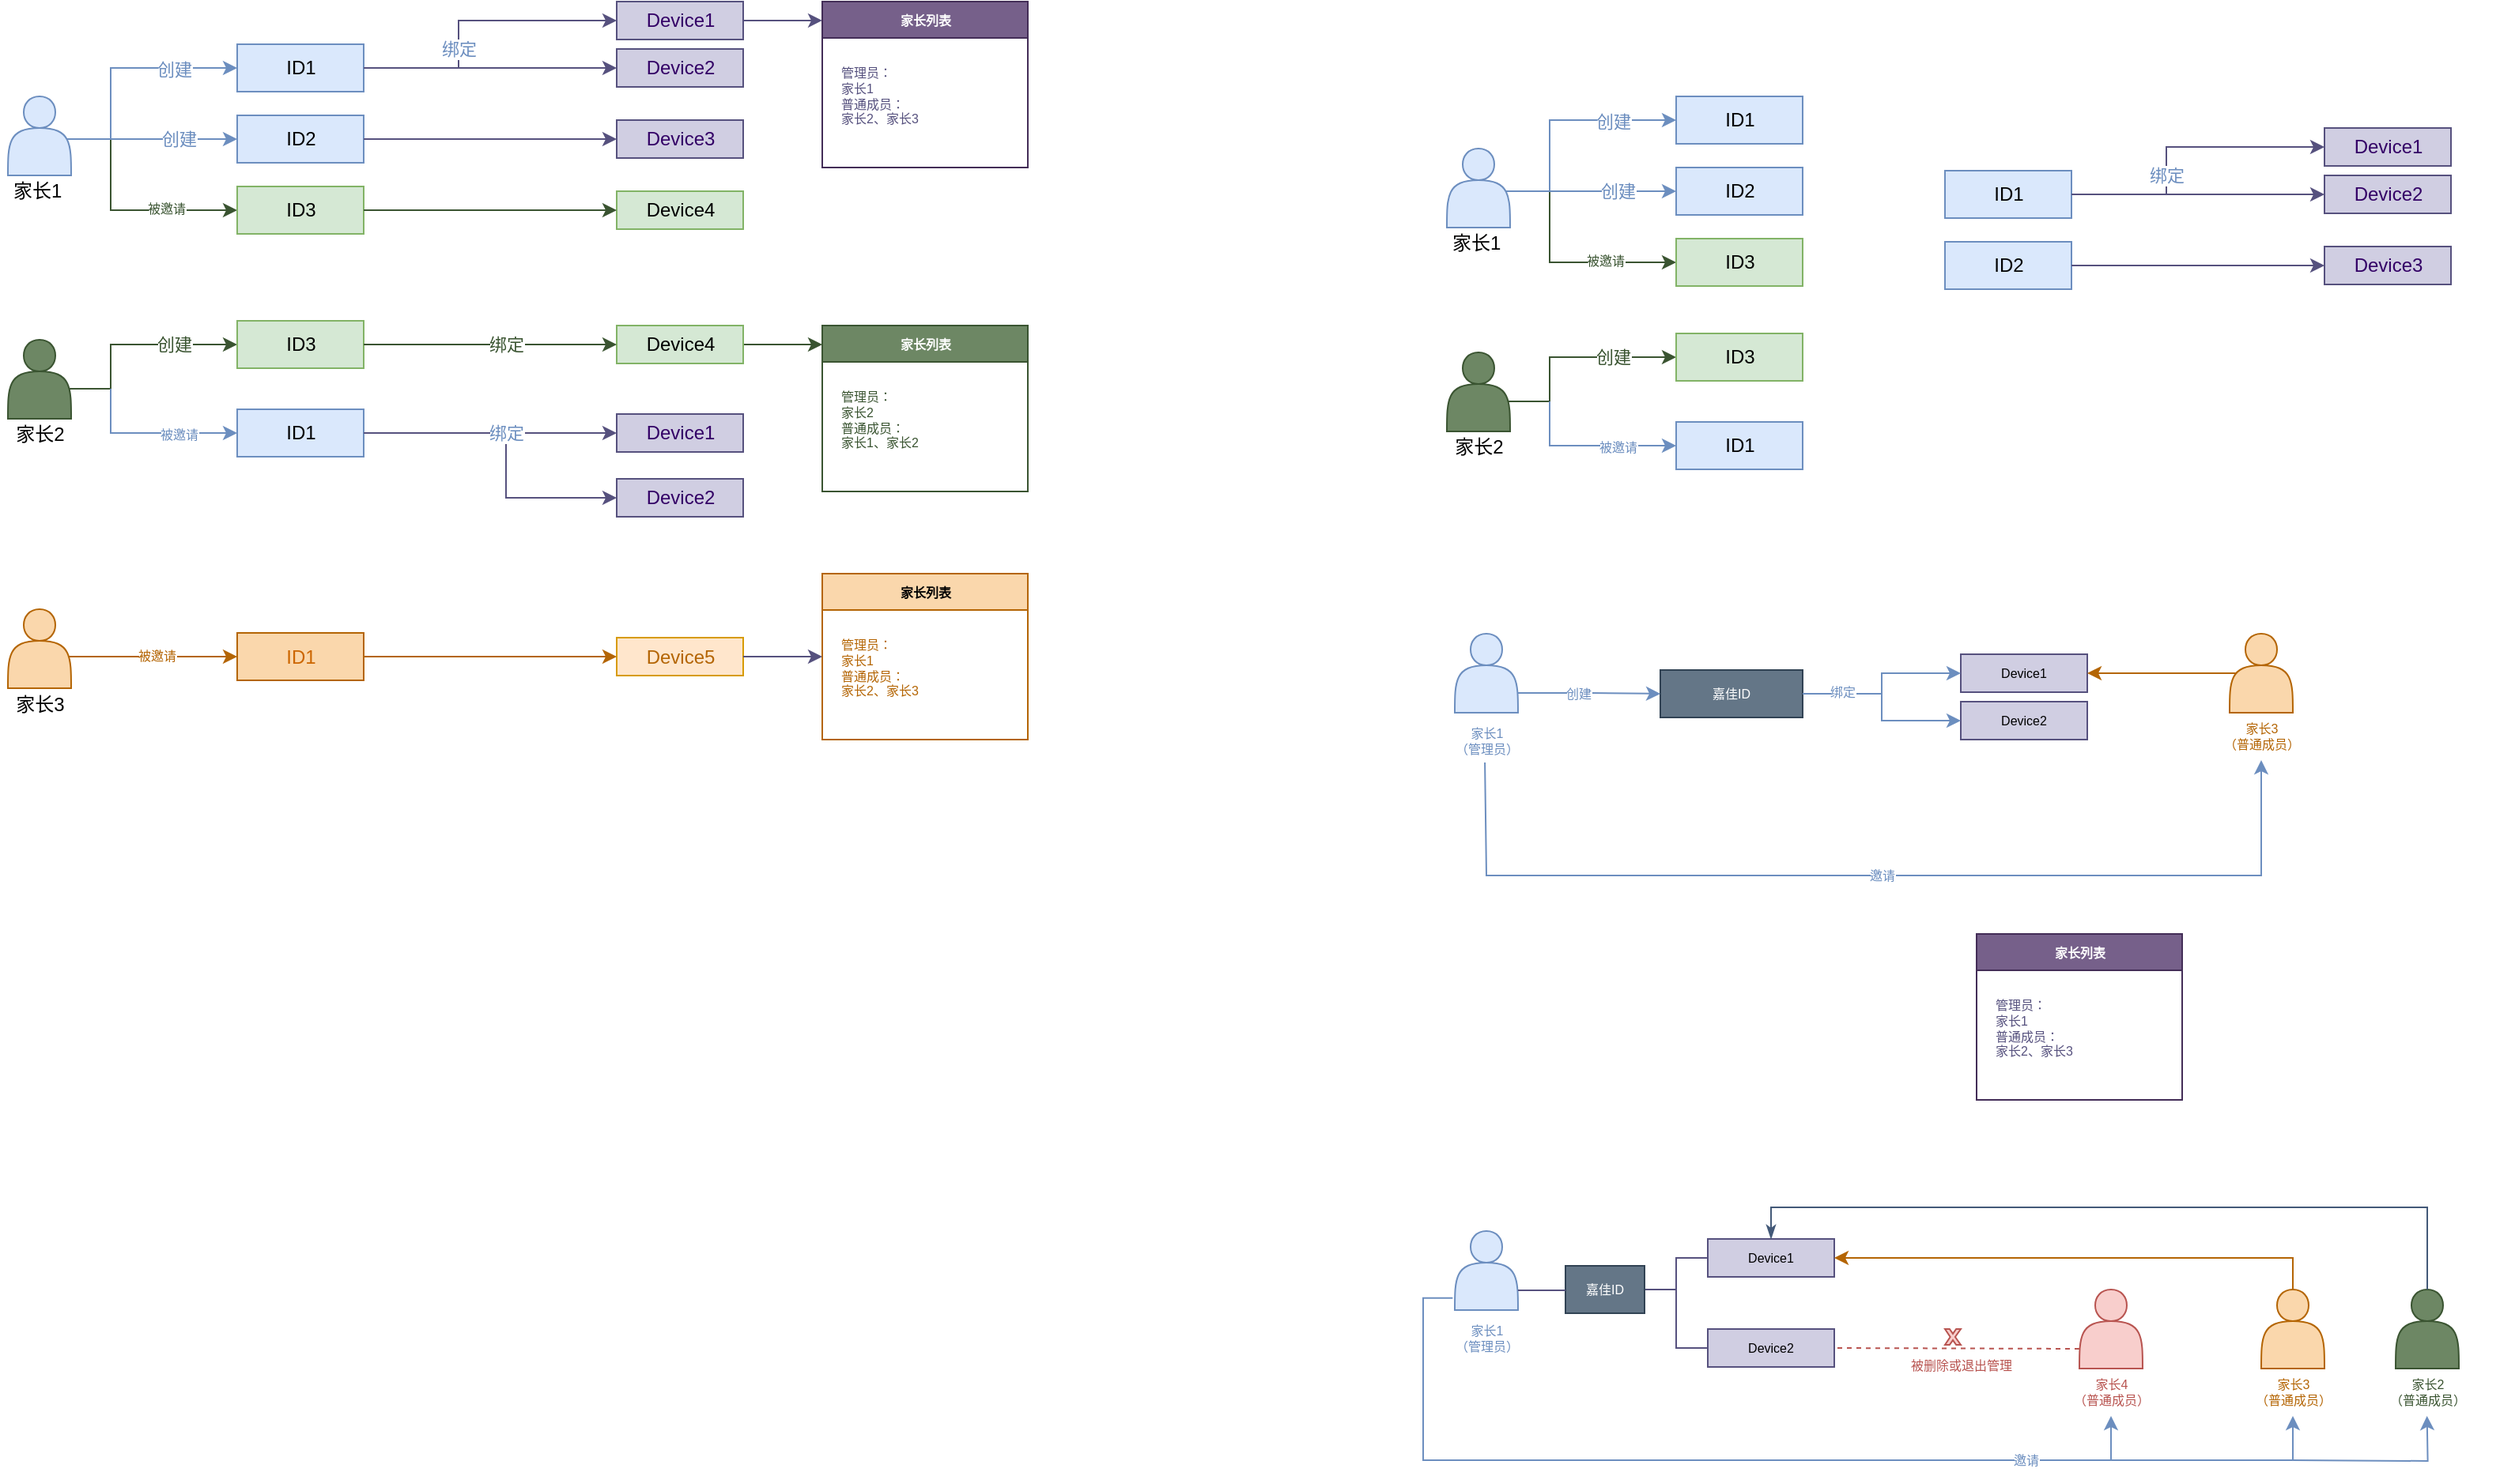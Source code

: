 <mxfile version="14.7.0" type="github" pages="4">
  <diagram id="KCBV3hlvJQdjvj2Q_8EK" name="第 1 页">
    <mxGraphModel dx="702" dy="492" grid="1" gridSize="10" guides="1" tooltips="1" connect="1" arrows="1" fold="1" page="1" pageScale="1" pageWidth="827" pageHeight="583" math="0" shadow="0">
      <root>
        <mxCell id="0" />
        <mxCell id="1" parent="0" />
        <mxCell id="B9y7Y_qLmK_6oBP0jbWP-81" value="创建" style="edgeStyle=orthogonalEdgeStyle;rounded=0;orthogonalLoop=1;jettySize=auto;html=1;entryX=0;entryY=0.5;entryDx=0;entryDy=0;exitX=1;exitY=0.333;exitDx=0;exitDy=0;exitPerimeter=0;strokeColor=#3A5431;fontColor=#3A5431;" parent="1" target="B9y7Y_qLmK_6oBP0jbWP-88" edge="1">
          <mxGeometry y="-58" as="geometry">
            <mxPoint x="100" y="305" as="sourcePoint" />
            <Array as="points">
              <mxPoint x="130" y="305" />
              <mxPoint x="130" y="277" />
            </Array>
            <mxPoint x="15" y="-14" as="offset" />
          </mxGeometry>
        </mxCell>
        <mxCell id="B9y7Y_qLmK_6oBP0jbWP-104" style="edgeStyle=orthogonalEdgeStyle;rounded=0;orthogonalLoop=1;jettySize=auto;html=1;entryX=0;entryY=0.5;entryDx=0;entryDy=0;fontSize=8;fontColor=#6C8EBF;strokeColor=#6C8EBF;" parent="1" target="B9y7Y_qLmK_6oBP0jbWP-85" edge="1">
          <mxGeometry relative="1" as="geometry">
            <mxPoint x="130" y="305" as="sourcePoint" />
            <Array as="points">
              <mxPoint x="130" y="305" />
              <mxPoint x="130" y="333" />
            </Array>
          </mxGeometry>
        </mxCell>
        <mxCell id="B9y7Y_qLmK_6oBP0jbWP-146" value="被邀请" style="edgeLabel;html=1;align=center;verticalAlign=middle;resizable=0;points=[];fontSize=8;fontColor=#6C8EBF;" parent="B9y7Y_qLmK_6oBP0jbWP-104" vertex="1" connectable="0">
          <mxGeometry x="0.305" y="-1" relative="1" as="geometry">
            <mxPoint as="offset" />
          </mxGeometry>
        </mxCell>
        <mxCell id="B9y7Y_qLmK_6oBP0jbWP-107" style="edgeStyle=orthogonalEdgeStyle;rounded=0;orthogonalLoop=1;jettySize=auto;html=1;exitX=1;exitY=0.5;exitDx=0;exitDy=0;fontSize=8;fontColor=#B46504;strokeColor=#56517E;entryX=0;entryY=0.5;entryDx=0;entryDy=0;" parent="1" source="B9y7Y_qLmK_6oBP0jbWP-85" target="B9y7Y_qLmK_6oBP0jbWP-105" edge="1">
          <mxGeometry relative="1" as="geometry">
            <mxPoint x="420" y="372" as="targetPoint" />
            <Array as="points">
              <mxPoint x="380" y="333" />
              <mxPoint x="380" y="374" />
            </Array>
          </mxGeometry>
        </mxCell>
        <mxCell id="B9y7Y_qLmK_6oBP0jbWP-85" value="ID1" style="html=1;fillColor=#dae8fc;strokeColor=#6c8ebf;" parent="1" vertex="1">
          <mxGeometry x="210" y="318" width="80" height="30" as="geometry" />
        </mxCell>
        <mxCell id="B9y7Y_qLmK_6oBP0jbWP-88" value="ID3" style="html=1;fillColor=#d5e8d4;strokeColor=#82b366;" parent="1" vertex="1">
          <mxGeometry x="210" y="262" width="80" height="30" as="geometry" />
        </mxCell>
        <mxCell id="B9y7Y_qLmK_6oBP0jbWP-93" value="" style="edgeStyle=orthogonalEdgeStyle;rounded=0;orthogonalLoop=1;jettySize=auto;html=1;entryX=0;entryY=0.5;entryDx=0;entryDy=0;strokeColor=#56517E;" parent="1" edge="1">
          <mxGeometry x="70" y="290" as="geometry">
            <Array as="points">
              <mxPoint x="380" y="335" />
              <mxPoint x="380" y="335" />
            </Array>
            <mxPoint x="450" y="335" as="targetPoint" />
          </mxGeometry>
        </mxCell>
        <mxCell id="B9y7Y_qLmK_6oBP0jbWP-95" value="Device1" style="html=1;fillColor=#d0cee2;strokeColor=#56517e;fontColor=#330066;" parent="1" vertex="1">
          <mxGeometry x="450" y="321" width="80" height="24" as="geometry" />
        </mxCell>
        <mxCell id="B9y7Y_qLmK_6oBP0jbWP-96" style="edgeStyle=orthogonalEdgeStyle;rounded=0;orthogonalLoop=1;jettySize=auto;html=1;exitX=1;exitY=0.5;exitDx=0;exitDy=0;entryX=0;entryY=0.5;entryDx=0;entryDy=0;fontColor=#6C8EBF;strokeColor=#56517E;" parent="1" source="B9y7Y_qLmK_6oBP0jbWP-85" target="B9y7Y_qLmK_6oBP0jbWP-95" edge="1">
          <mxGeometry x="70" y="232" as="geometry" />
        </mxCell>
        <mxCell id="B9y7Y_qLmK_6oBP0jbWP-97" value="绑定" style="edgeLabel;html=1;align=center;verticalAlign=middle;resizable=0;points=[];fontColor=#6C8EBF;" parent="B9y7Y_qLmK_6oBP0jbWP-96" vertex="1" connectable="0">
          <mxGeometry x="0.385" relative="1" as="geometry">
            <mxPoint x="-21" as="offset" />
          </mxGeometry>
        </mxCell>
        <mxCell id="B9y7Y_qLmK_6oBP0jbWP-108" style="edgeStyle=orthogonalEdgeStyle;rounded=0;orthogonalLoop=1;jettySize=auto;html=1;exitX=1;exitY=0.5;exitDx=0;exitDy=0;entryX=0;entryY=0.5;entryDx=0;entryDy=0;fontSize=8;fontColor=#B46504;strokeColor=#3A5431;" parent="1" source="B9y7Y_qLmK_6oBP0jbWP-98" edge="1">
          <mxGeometry relative="1" as="geometry">
            <mxPoint x="580" y="277" as="targetPoint" />
          </mxGeometry>
        </mxCell>
        <mxCell id="B9y7Y_qLmK_6oBP0jbWP-98" value="Device4" style="html=1;fillColor=#d5e8d4;strokeColor=#82b366;" parent="1" vertex="1">
          <mxGeometry x="450" y="265" width="80" height="24" as="geometry" />
        </mxCell>
        <mxCell id="B9y7Y_qLmK_6oBP0jbWP-99" style="edgeStyle=orthogonalEdgeStyle;rounded=0;orthogonalLoop=1;jettySize=auto;html=1;exitX=1;exitY=0.5;exitDx=0;exitDy=0;fontColor=#CC6600;strokeColor=#3A5431;" parent="1" source="B9y7Y_qLmK_6oBP0jbWP-88" target="B9y7Y_qLmK_6oBP0jbWP-98" edge="1">
          <mxGeometry x="70" y="232" as="geometry" />
        </mxCell>
        <mxCell id="B9y7Y_qLmK_6oBP0jbWP-100" value="绑定" style="edgeLabel;html=1;align=center;verticalAlign=middle;resizable=0;points=[];fontColor=#3A5431;" parent="B9y7Y_qLmK_6oBP0jbWP-99" vertex="1" connectable="0">
          <mxGeometry x="0.333" relative="1" as="geometry">
            <mxPoint x="-17" as="offset" />
          </mxGeometry>
        </mxCell>
        <mxCell id="B9y7Y_qLmK_6oBP0jbWP-105" value="Device2" style="html=1;fillColor=#d0cee2;strokeColor=#56517e;fontColor=#330066;" parent="1" vertex="1">
          <mxGeometry x="450" y="362" width="80" height="24" as="geometry" />
        </mxCell>
        <mxCell id="B9y7Y_qLmK_6oBP0jbWP-113" value="家长列表" style="swimlane;rounded=0;glass=0;sketch=0;fontSize=8;fontColor=#ffffff;strokeColor=#3A5431;align=center;html=1;fillColor=#6d8764;" parent="1" vertex="1">
          <mxGeometry x="580" y="265" width="130" height="105" as="geometry">
            <mxRectangle x="580" y="323" width="80" height="23" as="alternateBounds" />
          </mxGeometry>
        </mxCell>
        <mxCell id="B9y7Y_qLmK_6oBP0jbWP-114" value="管理员：&lt;br&gt;家长2&lt;br&gt;普通成员：&lt;br&gt;家长1、家长2" style="text;html=1;align=left;verticalAlign=middle;resizable=0;points=[];autosize=1;strokeColor=none;fontSize=8;fontColor=#3A5431;" parent="B9y7Y_qLmK_6oBP0jbWP-113" vertex="1">
          <mxGeometry x="10" y="35" width="90" height="50" as="geometry" />
        </mxCell>
        <mxCell id="B9y7Y_qLmK_6oBP0jbWP-12" style="edgeStyle=orthogonalEdgeStyle;rounded=0;orthogonalLoop=1;jettySize=auto;html=1;entryX=0;entryY=0.5;entryDx=0;entryDy=0;strokeColor=#3A5431;" parent="1" target="B9y7Y_qLmK_6oBP0jbWP-10" edge="1">
          <mxGeometry x="70" y="57" as="geometry">
            <mxPoint x="130" y="147" as="sourcePoint" />
            <Array as="points">
              <mxPoint x="130" y="147" />
              <mxPoint x="130" y="192" />
            </Array>
          </mxGeometry>
        </mxCell>
        <mxCell id="B9y7Y_qLmK_6oBP0jbWP-145" value="被邀请" style="edgeLabel;html=1;align=center;verticalAlign=middle;resizable=0;points=[];fontSize=8;fontColor=#3A5431;" parent="B9y7Y_qLmK_6oBP0jbWP-12" vertex="1" connectable="0">
          <mxGeometry relative="1" as="geometry">
            <mxPoint x="17" y="-1" as="offset" />
          </mxGeometry>
        </mxCell>
        <mxCell id="B9y7Y_qLmK_6oBP0jbWP-5" value="ID1" style="html=1;fillColor=#dae8fc;strokeColor=#6c8ebf;" parent="1" vertex="1">
          <mxGeometry x="210" y="87" width="80" height="30" as="geometry" />
        </mxCell>
        <mxCell id="B9y7Y_qLmK_6oBP0jbWP-4" value="创建" style="edgeStyle=orthogonalEdgeStyle;rounded=0;orthogonalLoop=1;jettySize=auto;html=1;exitX=1;exitY=0.333;exitDx=0;exitDy=0;exitPerimeter=0;strokeColor=#6C8EBF;fontColor=#6C8EBF;" parent="1" target="B9y7Y_qLmK_6oBP0jbWP-5" edge="1">
          <mxGeometry as="geometry">
            <mxPoint x="160" y="137" as="targetPoint" />
            <mxPoint x="100" y="147.0" as="sourcePoint" />
            <Array as="points">
              <mxPoint x="130" y="147" />
              <mxPoint x="130" y="102" />
            </Array>
            <mxPoint x="15" y="-22" as="offset" />
          </mxGeometry>
        </mxCell>
        <mxCell id="B9y7Y_qLmK_6oBP0jbWP-6" value="ID2" style="html=1;fillColor=#dae8fc;strokeColor=#6c8ebf;" parent="1" vertex="1">
          <mxGeometry x="210" y="132" width="80" height="30" as="geometry" />
        </mxCell>
        <mxCell id="B9y7Y_qLmK_6oBP0jbWP-9" style="edgeStyle=orthogonalEdgeStyle;rounded=0;orthogonalLoop=1;jettySize=auto;html=1;exitX=1;exitY=0.333;exitDx=0;exitDy=0;exitPerimeter=0;entryX=0;entryY=0.5;entryDx=0;entryDy=0;strokeColor=#6C8EBF;" parent="1" target="B9y7Y_qLmK_6oBP0jbWP-6" edge="1">
          <mxGeometry x="70" y="57" as="geometry">
            <mxPoint x="100" y="147.0" as="sourcePoint" />
            <Array as="points">
              <mxPoint x="120" y="147" />
              <mxPoint x="120" y="147" />
            </Array>
          </mxGeometry>
        </mxCell>
        <mxCell id="B9y7Y_qLmK_6oBP0jbWP-46" value="创建" style="edgeLabel;html=1;align=center;verticalAlign=middle;resizable=0;points=[];fontColor=#6C8EBF;" parent="B9y7Y_qLmK_6oBP0jbWP-9" vertex="1" connectable="0">
          <mxGeometry x="0.387" y="1" relative="1" as="geometry">
            <mxPoint x="-4" y="1" as="offset" />
          </mxGeometry>
        </mxCell>
        <mxCell id="B9y7Y_qLmK_6oBP0jbWP-10" value="ID3" style="html=1;fillColor=#d5e8d4;strokeColor=#82b366;" parent="1" vertex="1">
          <mxGeometry x="210" y="177" width="80" height="30" as="geometry" />
        </mxCell>
        <mxCell id="B9y7Y_qLmK_6oBP0jbWP-117" style="edgeStyle=orthogonalEdgeStyle;rounded=0;orthogonalLoop=1;jettySize=auto;html=1;exitX=1;exitY=0.5;exitDx=0;exitDy=0;entryX=0;entryY=0.114;entryDx=0;entryDy=0;entryPerimeter=0;fontSize=8;fontColor=#3A5431;strokeColor=#56517E;" parent="1" source="B9y7Y_qLmK_6oBP0jbWP-13" target="B9y7Y_qLmK_6oBP0jbWP-115" edge="1">
          <mxGeometry x="70" y="57" as="geometry" />
        </mxCell>
        <mxCell id="B9y7Y_qLmK_6oBP0jbWP-13" value="Device1" style="html=1;fillColor=#d0cee2;strokeColor=#56517e;fontColor=#330066;" parent="1" vertex="1">
          <mxGeometry x="450" y="60" width="80" height="24" as="geometry" />
        </mxCell>
        <mxCell id="B9y7Y_qLmK_6oBP0jbWP-19" style="edgeStyle=orthogonalEdgeStyle;rounded=0;orthogonalLoop=1;jettySize=auto;html=1;exitX=1;exitY=0.5;exitDx=0;exitDy=0;entryX=0;entryY=0.5;entryDx=0;entryDy=0;fontColor=#330066;strokeColor=#56517E;" parent="1" source="B9y7Y_qLmK_6oBP0jbWP-5" target="B9y7Y_qLmK_6oBP0jbWP-13" edge="1">
          <mxGeometry x="70" y="57" as="geometry">
            <Array as="points">
              <mxPoint x="350" y="102" />
              <mxPoint x="350" y="72" />
            </Array>
          </mxGeometry>
        </mxCell>
        <mxCell id="B9y7Y_qLmK_6oBP0jbWP-50" value="绑定" style="edgeLabel;html=1;align=center;verticalAlign=middle;resizable=0;points=[];fontColor=#6C8EBF;" parent="B9y7Y_qLmK_6oBP0jbWP-19" vertex="1" connectable="0">
          <mxGeometry x="0.411" y="-2" relative="1" as="geometry">
            <mxPoint x="-44" y="16" as="offset" />
          </mxGeometry>
        </mxCell>
        <mxCell id="B9y7Y_qLmK_6oBP0jbWP-15" value="Device2" style="html=1;fillColor=#d0cee2;strokeColor=#56517e;fontColor=#330066;" parent="1" vertex="1">
          <mxGeometry x="450" y="90" width="80" height="24" as="geometry" />
        </mxCell>
        <mxCell id="B9y7Y_qLmK_6oBP0jbWP-14" value="" style="edgeStyle=orthogonalEdgeStyle;rounded=0;orthogonalLoop=1;jettySize=auto;html=1;entryX=0;entryY=0.5;entryDx=0;entryDy=0;strokeColor=#56517E;" parent="1" source="B9y7Y_qLmK_6oBP0jbWP-5" target="B9y7Y_qLmK_6oBP0jbWP-15" edge="1">
          <mxGeometry x="70" y="57" as="geometry">
            <Array as="points">
              <mxPoint x="380" y="102" />
              <mxPoint x="380" y="102" />
            </Array>
          </mxGeometry>
        </mxCell>
        <mxCell id="B9y7Y_qLmK_6oBP0jbWP-52" value="" style="edgeLabel;html=1;align=center;verticalAlign=middle;resizable=0;points=[];fontColor=#6C8EBF;" parent="B9y7Y_qLmK_6oBP0jbWP-14" vertex="1" connectable="0">
          <mxGeometry x="0.302" y="-1" relative="1" as="geometry">
            <mxPoint x="6" as="offset" />
          </mxGeometry>
        </mxCell>
        <mxCell id="B9y7Y_qLmK_6oBP0jbWP-17" value="Device3" style="html=1;fillColor=#d0cee2;strokeColor=#56517e;fontColor=#330066;" parent="1" vertex="1">
          <mxGeometry x="450" y="135" width="80" height="24" as="geometry" />
        </mxCell>
        <mxCell id="B9y7Y_qLmK_6oBP0jbWP-49" style="edgeStyle=orthogonalEdgeStyle;rounded=0;orthogonalLoop=1;jettySize=auto;html=1;exitX=1;exitY=0.5;exitDx=0;exitDy=0;entryX=0;entryY=0.5;entryDx=0;entryDy=0;fontColor=#6C8EBF;strokeColor=#56517E;" parent="1" source="B9y7Y_qLmK_6oBP0jbWP-6" target="B9y7Y_qLmK_6oBP0jbWP-17" edge="1">
          <mxGeometry x="70" y="57" as="geometry" />
        </mxCell>
        <mxCell id="B9y7Y_qLmK_6oBP0jbWP-22" value="Device4" style="html=1;fillColor=#d5e8d4;strokeColor=#82b366;" parent="1" vertex="1">
          <mxGeometry x="450" y="180" width="80" height="24" as="geometry" />
        </mxCell>
        <mxCell id="B9y7Y_qLmK_6oBP0jbWP-23" style="edgeStyle=orthogonalEdgeStyle;rounded=0;orthogonalLoop=1;jettySize=auto;html=1;exitX=1;exitY=0.5;exitDx=0;exitDy=0;fontColor=#CC6600;strokeColor=#3A5431;" parent="1" source="B9y7Y_qLmK_6oBP0jbWP-10" target="B9y7Y_qLmK_6oBP0jbWP-22" edge="1">
          <mxGeometry x="70" y="57" as="geometry" />
        </mxCell>
        <mxCell id="B9y7Y_qLmK_6oBP0jbWP-115" value="家长列表" style="swimlane;rounded=0;glass=0;sketch=0;fontSize=8;fontColor=#ffffff;strokeColor=#432D57;align=center;html=1;fillColor=#76608a;" parent="1" vertex="1">
          <mxGeometry x="580" y="60" width="130" height="105" as="geometry">
            <mxRectangle x="580" y="323" width="80" height="23" as="alternateBounds" />
          </mxGeometry>
        </mxCell>
        <mxCell id="B9y7Y_qLmK_6oBP0jbWP-116" value="管理员：&lt;br&gt;家长1&lt;br&gt;普通成员：&lt;br&gt;家长2、家长3" style="text;html=1;align=left;verticalAlign=middle;resizable=0;points=[];autosize=1;strokeColor=none;fontSize=8;fontColor=#56517E;" parent="B9y7Y_qLmK_6oBP0jbWP-115" vertex="1">
          <mxGeometry x="10" y="35" width="90" height="50" as="geometry" />
        </mxCell>
        <mxCell id="B9y7Y_qLmK_6oBP0jbWP-135" style="edgeStyle=orthogonalEdgeStyle;rounded=0;orthogonalLoop=1;jettySize=auto;html=1;exitX=1;exitY=0.5;exitDx=0;exitDy=0;entryX=0;entryY=0.5;entryDx=0;entryDy=0;fontColor=#6C8EBF;strokeColor=#56517E;" parent="1" edge="1">
          <mxGeometry x="70" y="510" as="geometry">
            <mxPoint x="290" y="600" as="sourcePoint" />
          </mxGeometry>
        </mxCell>
        <mxCell id="B9y7Y_qLmK_6oBP0jbWP-144" value="" style="group" parent="1" vertex="1" connectable="0">
          <mxGeometry x="70" y="422" width="640" height="105" as="geometry" />
        </mxCell>
        <mxCell id="B9y7Y_qLmK_6oBP0jbWP-126" value="ID1" style="html=1;fillColor=#fad7ac;strokeColor=#b46504;fontColor=#CC6600;" parent="B9y7Y_qLmK_6oBP0jbWP-144" vertex="1">
          <mxGeometry x="140" y="37.5" width="80" height="30" as="geometry" />
        </mxCell>
        <mxCell id="B9y7Y_qLmK_6oBP0jbWP-119" style="edgeStyle=orthogonalEdgeStyle;rounded=0;orthogonalLoop=1;jettySize=auto;html=1;entryX=0;entryY=0.5;entryDx=0;entryDy=0;strokeColor=#B46504;exitX=1;exitY=0.333;exitDx=0;exitDy=0;exitPerimeter=0;" parent="B9y7Y_qLmK_6oBP0jbWP-144" target="B9y7Y_qLmK_6oBP0jbWP-126" edge="1">
          <mxGeometry y="-37.5" as="geometry">
            <mxPoint x="30" y="52.5" as="sourcePoint" />
            <Array as="points">
              <mxPoint x="90" y="52.5" />
              <mxPoint x="90" y="52.5" />
            </Array>
          </mxGeometry>
        </mxCell>
        <mxCell id="B9y7Y_qLmK_6oBP0jbWP-147" value="被邀请" style="edgeLabel;html=1;align=center;verticalAlign=middle;resizable=0;points=[];fontSize=8;fontColor=#B46504;" parent="B9y7Y_qLmK_6oBP0jbWP-119" vertex="1" connectable="0">
          <mxGeometry relative="1" as="geometry">
            <mxPoint x="4" y="-1" as="offset" />
          </mxGeometry>
        </mxCell>
        <mxCell id="B9y7Y_qLmK_6oBP0jbWP-136" value="Device5" style="html=1;fillColor=#ffe6cc;strokeColor=#d79b00;fontColor=#B46504;" parent="B9y7Y_qLmK_6oBP0jbWP-144" vertex="1">
          <mxGeometry x="380" y="40.5" width="80" height="24" as="geometry" />
        </mxCell>
        <mxCell id="B9y7Y_qLmK_6oBP0jbWP-137" style="edgeStyle=orthogonalEdgeStyle;rounded=0;orthogonalLoop=1;jettySize=auto;html=1;exitX=1;exitY=0.5;exitDx=0;exitDy=0;fontColor=#CC6600;strokeColor=#B46504;" parent="B9y7Y_qLmK_6oBP0jbWP-144" source="B9y7Y_qLmK_6oBP0jbWP-126" target="B9y7Y_qLmK_6oBP0jbWP-136" edge="1">
          <mxGeometry y="-82.5" as="geometry" />
        </mxCell>
        <mxCell id="B9y7Y_qLmK_6oBP0jbWP-138" value="家长列表" style="swimlane;rounded=0;glass=0;sketch=0;fontSize=8;strokeColor=#b46504;align=center;html=1;fillColor=#fad7ac;" parent="B9y7Y_qLmK_6oBP0jbWP-144" vertex="1">
          <mxGeometry x="510" width="130" height="105" as="geometry">
            <mxRectangle x="580" y="323" width="80" height="23" as="alternateBounds" />
          </mxGeometry>
        </mxCell>
        <mxCell id="B9y7Y_qLmK_6oBP0jbWP-139" value="管理员：&lt;br&gt;家长1&lt;br&gt;普通成员：&lt;br&gt;家长2、家长3" style="text;html=1;align=left;verticalAlign=middle;resizable=0;points=[];autosize=1;strokeColor=none;fontSize=8;fontColor=#B46504;" parent="B9y7Y_qLmK_6oBP0jbWP-138" vertex="1">
          <mxGeometry x="10" y="35" width="90" height="50" as="geometry" />
        </mxCell>
        <mxCell id="B9y7Y_qLmK_6oBP0jbWP-143" style="edgeStyle=orthogonalEdgeStyle;rounded=0;orthogonalLoop=1;jettySize=auto;html=1;exitX=1;exitY=0.5;exitDx=0;exitDy=0;fontSize=8;fontColor=#56517E;strokeColor=#56517E;" parent="B9y7Y_qLmK_6oBP0jbWP-144" source="B9y7Y_qLmK_6oBP0jbWP-136" target="B9y7Y_qLmK_6oBP0jbWP-138" edge="1">
          <mxGeometry relative="1" as="geometry" />
        </mxCell>
        <mxCell id="B9y7Y_qLmK_6oBP0jbWP-180" value="" style="group" parent="B9y7Y_qLmK_6oBP0jbWP-144" vertex="1" connectable="0">
          <mxGeometry x="-10" y="22.5" width="50" height="70" as="geometry" />
        </mxCell>
        <mxCell id="B9y7Y_qLmK_6oBP0jbWP-181" value="" style="shape=actor;whiteSpace=wrap;html=1;rounded=0;glass=0;sketch=0;fontSize=8;strokeColor=#b46504;align=center;fillColor=#fad7ac;verticalAlign=middle;" parent="B9y7Y_qLmK_6oBP0jbWP-180" vertex="1">
          <mxGeometry x="5" width="40" height="50" as="geometry" />
        </mxCell>
        <mxCell id="B9y7Y_qLmK_6oBP0jbWP-182" value="家长3" style="text;html=1;align=center;verticalAlign=middle;resizable=0;points=[];autosize=1;strokeColor=none;" parent="B9y7Y_qLmK_6oBP0jbWP-180" vertex="1">
          <mxGeometry y="50" width="50" height="20" as="geometry" />
        </mxCell>
        <mxCell id="B9y7Y_qLmK_6oBP0jbWP-167" value="" style="group" parent="1" vertex="1" connectable="0">
          <mxGeometry x="960" y="460" width="575" height="170" as="geometry" />
        </mxCell>
        <mxCell id="B9y7Y_qLmK_6oBP0jbWP-149" value="" style="shape=actor;whiteSpace=wrap;html=1;rounded=0;glass=0;sketch=0;fontSize=8;strokeColor=#6c8ebf;align=left;fillColor=#dae8fc;verticalAlign=middle;" parent="B9y7Y_qLmK_6oBP0jbWP-167" vertex="1">
          <mxGeometry x="20" width="40" height="50" as="geometry" />
        </mxCell>
        <mxCell id="B9y7Y_qLmK_6oBP0jbWP-152" value="嘉佳ID" style="whiteSpace=wrap;html=1;align=center;rounded=0;glass=0;sketch=0;fontSize=8;strokeColor=#314354;fillColor=#647687;fontColor=#ffffff;" parent="B9y7Y_qLmK_6oBP0jbWP-167" vertex="1">
          <mxGeometry x="150" y="23" width="90" height="30" as="geometry" />
        </mxCell>
        <mxCell id="B9y7Y_qLmK_6oBP0jbWP-161" style="edgeStyle=orthogonalEdgeStyle;rounded=0;orthogonalLoop=1;jettySize=auto;html=1;exitX=1;exitY=0.75;exitDx=0;exitDy=0;entryX=0;entryY=0.5;entryDx=0;entryDy=0;fontSize=8;fontColor=#6C8EBF;strokeColor=#6C8EBF;" parent="B9y7Y_qLmK_6oBP0jbWP-167" source="B9y7Y_qLmK_6oBP0jbWP-149" target="B9y7Y_qLmK_6oBP0jbWP-152" edge="1">
          <mxGeometry relative="1" as="geometry" />
        </mxCell>
        <mxCell id="B9y7Y_qLmK_6oBP0jbWP-162" value="创建" style="edgeLabel;html=1;align=center;verticalAlign=middle;resizable=0;points=[];fontSize=8;fontColor=#6C8EBF;" parent="B9y7Y_qLmK_6oBP0jbWP-161" vertex="1" connectable="0">
          <mxGeometry x="-0.16" relative="1" as="geometry">
            <mxPoint as="offset" />
          </mxGeometry>
        </mxCell>
        <mxCell id="B9y7Y_qLmK_6oBP0jbWP-153" value="Device2" style="whiteSpace=wrap;html=1;align=center;rounded=0;glass=0;sketch=0;fontSize=8;strokeColor=#56517e;fillColor=#d0cee2;" parent="B9y7Y_qLmK_6oBP0jbWP-167" vertex="1">
          <mxGeometry x="340" y="43" width="80" height="24" as="geometry" />
        </mxCell>
        <mxCell id="B9y7Y_qLmK_6oBP0jbWP-154" value="" style="edgeStyle=orthogonalEdgeStyle;rounded=0;orthogonalLoop=1;jettySize=auto;html=1;fontSize=8;exitX=1;exitY=0.5;exitDx=0;exitDy=0;entryX=0;entryY=0.5;entryDx=0;entryDy=0;fontColor=#6C8EBF;strokeColor=#6C8EBF;" parent="B9y7Y_qLmK_6oBP0jbWP-167" source="B9y7Y_qLmK_6oBP0jbWP-152" target="B9y7Y_qLmK_6oBP0jbWP-153" edge="1">
          <mxGeometry relative="1" as="geometry">
            <Array as="points">
              <mxPoint x="290" y="38" />
              <mxPoint x="290" y="55" />
            </Array>
          </mxGeometry>
        </mxCell>
        <mxCell id="B9y7Y_qLmK_6oBP0jbWP-155" value="Device1" style="whiteSpace=wrap;html=1;align=center;rounded=0;glass=0;sketch=0;fontSize=8;strokeColor=#56517e;fillColor=#d0cee2;" parent="B9y7Y_qLmK_6oBP0jbWP-167" vertex="1">
          <mxGeometry x="340" y="13" width="80" height="24" as="geometry" />
        </mxCell>
        <mxCell id="B9y7Y_qLmK_6oBP0jbWP-157" style="edgeStyle=orthogonalEdgeStyle;rounded=0;orthogonalLoop=1;jettySize=auto;html=1;exitX=1;exitY=0.5;exitDx=0;exitDy=0;fontSize=8;fontColor=#6C8EBF;strokeColor=#6C8EBF;" parent="B9y7Y_qLmK_6oBP0jbWP-167" source="B9y7Y_qLmK_6oBP0jbWP-152" target="B9y7Y_qLmK_6oBP0jbWP-155" edge="1">
          <mxGeometry relative="1" as="geometry">
            <Array as="points">
              <mxPoint x="290" y="38" />
              <mxPoint x="290" y="25" />
            </Array>
          </mxGeometry>
        </mxCell>
        <mxCell id="B9y7Y_qLmK_6oBP0jbWP-166" value="绑定" style="edgeLabel;html=1;align=center;verticalAlign=middle;resizable=0;points=[];fontSize=8;fontColor=#6C8EBF;" parent="B9y7Y_qLmK_6oBP0jbWP-157" vertex="1" connectable="0">
          <mxGeometry x="-0.729" y="-1" relative="1" as="geometry">
            <mxPoint x="9" y="-2" as="offset" />
          </mxGeometry>
        </mxCell>
        <mxCell id="B9y7Y_qLmK_6oBP0jbWP-165" style="edgeStyle=orthogonalEdgeStyle;rounded=0;orthogonalLoop=1;jettySize=auto;html=1;exitX=0.1;exitY=0.5;exitDx=0;exitDy=0;entryX=1;entryY=0.5;entryDx=0;entryDy=0;fontSize=8;fontColor=#B46504;strokeColor=#B46504;exitPerimeter=0;" parent="B9y7Y_qLmK_6oBP0jbWP-167" source="B9y7Y_qLmK_6oBP0jbWP-158" target="B9y7Y_qLmK_6oBP0jbWP-155" edge="1">
          <mxGeometry relative="1" as="geometry">
            <Array as="points">
              <mxPoint x="490" y="25" />
              <mxPoint x="490" y="25" />
            </Array>
          </mxGeometry>
        </mxCell>
        <mxCell id="B9y7Y_qLmK_6oBP0jbWP-158" value="" style="shape=actor;whiteSpace=wrap;html=1;rounded=0;glass=0;sketch=0;fontSize=8;strokeColor=#b46504;align=left;fillColor=#fad7ac;verticalAlign=middle;" parent="B9y7Y_qLmK_6oBP0jbWP-167" vertex="1">
          <mxGeometry x="510" width="40" height="50" as="geometry" />
        </mxCell>
        <mxCell id="B9y7Y_qLmK_6oBP0jbWP-159" value="家长3&lt;br&gt;（普通成员）" style="text;html=1;align=center;verticalAlign=middle;resizable=0;points=[];autosize=1;strokeColor=none;fontSize=8;fontColor=#B46504;" parent="B9y7Y_qLmK_6oBP0jbWP-167" vertex="1">
          <mxGeometry x="485" y="50" width="90" height="30" as="geometry" />
        </mxCell>
        <mxCell id="B9y7Y_qLmK_6oBP0jbWP-160" value="家长1&lt;br&gt;（管理员）" style="text;html=1;align=center;verticalAlign=middle;resizable=0;points=[];autosize=1;strokeColor=none;fontSize=8;fontColor=#6C8EBF;" parent="B9y7Y_qLmK_6oBP0jbWP-167" vertex="1">
          <mxGeometry y="53" width="80" height="30" as="geometry" />
        </mxCell>
        <mxCell id="B9y7Y_qLmK_6oBP0jbWP-163" style="edgeStyle=orthogonalEdgeStyle;rounded=0;orthogonalLoop=1;jettySize=auto;html=1;exitX=0.488;exitY=0.95;exitDx=0;exitDy=0;fontSize=8;exitPerimeter=0;fontColor=#6C8EBF;labelBackgroundColor=none;strokeColor=#6C8EBF;" parent="B9y7Y_qLmK_6oBP0jbWP-167" source="B9y7Y_qLmK_6oBP0jbWP-160" target="B9y7Y_qLmK_6oBP0jbWP-159" edge="1">
          <mxGeometry relative="1" as="geometry">
            <Array as="points">
              <mxPoint x="40" y="82" />
              <mxPoint x="40" y="153" />
              <mxPoint x="530" y="153" />
            </Array>
          </mxGeometry>
        </mxCell>
        <mxCell id="B9y7Y_qLmK_6oBP0jbWP-164" value="邀请" style="edgeLabel;html=1;align=center;verticalAlign=middle;resizable=0;points=[];fontSize=8;fontColor=#6C8EBF;" parent="B9y7Y_qLmK_6oBP0jbWP-163" vertex="1" connectable="0">
          <mxGeometry x="0.015" relative="1" as="geometry">
            <mxPoint as="offset" />
          </mxGeometry>
        </mxCell>
        <mxCell id="B9y7Y_qLmK_6oBP0jbWP-171" value="" style="group" parent="1" vertex="1" connectable="0">
          <mxGeometry x="60" y="120" width="50" height="70" as="geometry" />
        </mxCell>
        <mxCell id="B9y7Y_qLmK_6oBP0jbWP-172" value="" style="shape=actor;whiteSpace=wrap;html=1;rounded=0;glass=0;sketch=0;fontSize=8;strokeColor=#6c8ebf;align=center;fillColor=#dae8fc;verticalAlign=middle;" parent="B9y7Y_qLmK_6oBP0jbWP-171" vertex="1">
          <mxGeometry x="5" width="40" height="50" as="geometry" />
        </mxCell>
        <mxCell id="B9y7Y_qLmK_6oBP0jbWP-173" value="家长1&amp;nbsp;" style="text;html=1;align=center;verticalAlign=middle;resizable=0;points=[];autosize=1;strokeColor=none;" parent="B9y7Y_qLmK_6oBP0jbWP-171" vertex="1">
          <mxGeometry y="50" width="50" height="20" as="geometry" />
        </mxCell>
        <mxCell id="B9y7Y_qLmK_6oBP0jbWP-174" value="" style="group" parent="1" vertex="1" connectable="0">
          <mxGeometry x="60" y="274" width="55" height="70" as="geometry" />
        </mxCell>
        <mxCell id="B9y7Y_qLmK_6oBP0jbWP-175" value="" style="shape=actor;whiteSpace=wrap;html=1;rounded=0;glass=0;sketch=0;fontSize=8;strokeColor=#3A5431;align=center;fillColor=#6d8764;verticalAlign=middle;fontColor=#ffffff;" parent="B9y7Y_qLmK_6oBP0jbWP-174" vertex="1">
          <mxGeometry x="5" width="40" height="50" as="geometry" />
        </mxCell>
        <mxCell id="B9y7Y_qLmK_6oBP0jbWP-176" value="家长2" style="text;html=1;align=center;verticalAlign=middle;resizable=0;points=[];autosize=1;strokeColor=none;" parent="B9y7Y_qLmK_6oBP0jbWP-174" vertex="1">
          <mxGeometry y="50" width="50" height="20" as="geometry" />
        </mxCell>
        <mxCell id="B9y7Y_qLmK_6oBP0jbWP-210" value="" style="group" parent="1" vertex="1" connectable="0">
          <mxGeometry x="970" y="120" width="230" height="236" as="geometry" />
        </mxCell>
        <mxCell id="B9y7Y_qLmK_6oBP0jbWP-195" value="" style="group" parent="B9y7Y_qLmK_6oBP0jbWP-210" vertex="1" connectable="0">
          <mxGeometry width="230" height="120" as="geometry" />
        </mxCell>
        <mxCell id="B9y7Y_qLmK_6oBP0jbWP-184" style="edgeStyle=orthogonalEdgeStyle;rounded=0;orthogonalLoop=1;jettySize=auto;html=1;entryX=0;entryY=0.5;entryDx=0;entryDy=0;strokeColor=#3A5431;" parent="B9y7Y_qLmK_6oBP0jbWP-195" target="B9y7Y_qLmK_6oBP0jbWP-191" edge="1">
          <mxGeometry x="10" y="-30" as="geometry">
            <mxPoint x="70" y="60.0" as="sourcePoint" />
            <Array as="points">
              <mxPoint x="70" y="60" />
              <mxPoint x="70" y="105" />
            </Array>
          </mxGeometry>
        </mxCell>
        <mxCell id="B9y7Y_qLmK_6oBP0jbWP-185" value="被邀请" style="edgeLabel;html=1;align=center;verticalAlign=middle;resizable=0;points=[];fontSize=8;fontColor=#3A5431;" parent="B9y7Y_qLmK_6oBP0jbWP-184" vertex="1" connectable="0">
          <mxGeometry relative="1" as="geometry">
            <mxPoint x="17" y="-1" as="offset" />
          </mxGeometry>
        </mxCell>
        <mxCell id="B9y7Y_qLmK_6oBP0jbWP-186" value="ID1" style="html=1;fillColor=#dae8fc;strokeColor=#6c8ebf;" parent="B9y7Y_qLmK_6oBP0jbWP-195" vertex="1">
          <mxGeometry x="150" width="80" height="30" as="geometry" />
        </mxCell>
        <mxCell id="B9y7Y_qLmK_6oBP0jbWP-187" value="创建" style="edgeStyle=orthogonalEdgeStyle;rounded=0;orthogonalLoop=1;jettySize=auto;html=1;exitX=1;exitY=0.333;exitDx=0;exitDy=0;exitPerimeter=0;strokeColor=#6C8EBF;fontColor=#6C8EBF;" parent="B9y7Y_qLmK_6oBP0jbWP-195" target="B9y7Y_qLmK_6oBP0jbWP-186" edge="1">
          <mxGeometry x="-60" y="-87" as="geometry">
            <mxPoint x="100" y="50" as="targetPoint" />
            <mxPoint x="40" y="60.0" as="sourcePoint" />
            <Array as="points">
              <mxPoint x="70" y="60" />
              <mxPoint x="70" y="15" />
            </Array>
            <mxPoint x="15" y="-22" as="offset" />
          </mxGeometry>
        </mxCell>
        <mxCell id="B9y7Y_qLmK_6oBP0jbWP-188" value="ID2" style="html=1;fillColor=#dae8fc;strokeColor=#6c8ebf;" parent="B9y7Y_qLmK_6oBP0jbWP-195" vertex="1">
          <mxGeometry x="150" y="45" width="80" height="30" as="geometry" />
        </mxCell>
        <mxCell id="B9y7Y_qLmK_6oBP0jbWP-189" style="edgeStyle=orthogonalEdgeStyle;rounded=0;orthogonalLoop=1;jettySize=auto;html=1;exitX=1;exitY=0.333;exitDx=0;exitDy=0;exitPerimeter=0;entryX=0;entryY=0.5;entryDx=0;entryDy=0;strokeColor=#6C8EBF;" parent="B9y7Y_qLmK_6oBP0jbWP-195" target="B9y7Y_qLmK_6oBP0jbWP-188" edge="1">
          <mxGeometry x="10" y="-30" as="geometry">
            <mxPoint x="40" y="60.0" as="sourcePoint" />
            <Array as="points">
              <mxPoint x="60" y="60" />
              <mxPoint x="60" y="60" />
            </Array>
          </mxGeometry>
        </mxCell>
        <mxCell id="B9y7Y_qLmK_6oBP0jbWP-190" value="创建" style="edgeLabel;html=1;align=center;verticalAlign=middle;resizable=0;points=[];fontColor=#6C8EBF;" parent="B9y7Y_qLmK_6oBP0jbWP-189" vertex="1" connectable="0">
          <mxGeometry x="0.387" y="1" relative="1" as="geometry">
            <mxPoint x="-4" y="1" as="offset" />
          </mxGeometry>
        </mxCell>
        <mxCell id="B9y7Y_qLmK_6oBP0jbWP-191" value="ID3" style="html=1;fillColor=#d5e8d4;strokeColor=#82b366;" parent="B9y7Y_qLmK_6oBP0jbWP-195" vertex="1">
          <mxGeometry x="150" y="90" width="80" height="30" as="geometry" />
        </mxCell>
        <mxCell id="B9y7Y_qLmK_6oBP0jbWP-192" value="" style="group" parent="B9y7Y_qLmK_6oBP0jbWP-195" vertex="1" connectable="0">
          <mxGeometry y="33" width="50" height="70" as="geometry" />
        </mxCell>
        <mxCell id="B9y7Y_qLmK_6oBP0jbWP-193" value="" style="shape=actor;whiteSpace=wrap;html=1;rounded=0;glass=0;sketch=0;fontSize=8;strokeColor=#6c8ebf;align=center;fillColor=#dae8fc;verticalAlign=middle;" parent="B9y7Y_qLmK_6oBP0jbWP-192" vertex="1">
          <mxGeometry x="5" width="40" height="50" as="geometry" />
        </mxCell>
        <mxCell id="B9y7Y_qLmK_6oBP0jbWP-194" value="家长1&amp;nbsp;" style="text;html=1;align=center;verticalAlign=middle;resizable=0;points=[];autosize=1;strokeColor=none;" parent="B9y7Y_qLmK_6oBP0jbWP-192" vertex="1">
          <mxGeometry y="50" width="50" height="20" as="geometry" />
        </mxCell>
        <mxCell id="B9y7Y_qLmK_6oBP0jbWP-209" value="" style="group" parent="B9y7Y_qLmK_6oBP0jbWP-210" vertex="1" connectable="0">
          <mxGeometry y="150" width="230" height="86" as="geometry" />
        </mxCell>
        <mxCell id="B9y7Y_qLmK_6oBP0jbWP-201" value="创建" style="edgeStyle=orthogonalEdgeStyle;rounded=0;orthogonalLoop=1;jettySize=auto;html=1;entryX=0;entryY=0.5;entryDx=0;entryDy=0;exitX=1;exitY=0.333;exitDx=0;exitDy=0;exitPerimeter=0;strokeColor=#3A5431;fontColor=#3A5431;" parent="B9y7Y_qLmK_6oBP0jbWP-209" target="B9y7Y_qLmK_6oBP0jbWP-205" edge="1">
          <mxGeometry x="-60" y="-320" as="geometry">
            <mxPoint x="40" y="43" as="sourcePoint" />
            <Array as="points">
              <mxPoint x="70" y="43" />
              <mxPoint x="70" y="15" />
            </Array>
            <mxPoint x="15" y="-14" as="offset" />
          </mxGeometry>
        </mxCell>
        <mxCell id="B9y7Y_qLmK_6oBP0jbWP-202" style="edgeStyle=orthogonalEdgeStyle;rounded=0;orthogonalLoop=1;jettySize=auto;html=1;entryX=0;entryY=0.5;entryDx=0;entryDy=0;fontSize=8;fontColor=#6C8EBF;strokeColor=#6C8EBF;" parent="B9y7Y_qLmK_6oBP0jbWP-209" target="B9y7Y_qLmK_6oBP0jbWP-204" edge="1">
          <mxGeometry relative="1" as="geometry">
            <mxPoint x="70" y="43" as="sourcePoint" />
            <Array as="points">
              <mxPoint x="70" y="43" />
              <mxPoint x="70" y="71" />
            </Array>
          </mxGeometry>
        </mxCell>
        <mxCell id="B9y7Y_qLmK_6oBP0jbWP-203" value="被邀请" style="edgeLabel;html=1;align=center;verticalAlign=middle;resizable=0;points=[];fontSize=8;fontColor=#6C8EBF;" parent="B9y7Y_qLmK_6oBP0jbWP-202" vertex="1" connectable="0">
          <mxGeometry x="0.305" y="-1" relative="1" as="geometry">
            <mxPoint as="offset" />
          </mxGeometry>
        </mxCell>
        <mxCell id="B9y7Y_qLmK_6oBP0jbWP-204" value="ID1" style="html=1;fillColor=#dae8fc;strokeColor=#6c8ebf;" parent="B9y7Y_qLmK_6oBP0jbWP-209" vertex="1">
          <mxGeometry x="150" y="56" width="80" height="30" as="geometry" />
        </mxCell>
        <mxCell id="B9y7Y_qLmK_6oBP0jbWP-205" value="ID3" style="html=1;fillColor=#d5e8d4;strokeColor=#82b366;" parent="B9y7Y_qLmK_6oBP0jbWP-209" vertex="1">
          <mxGeometry x="150" width="80" height="30" as="geometry" />
        </mxCell>
        <mxCell id="B9y7Y_qLmK_6oBP0jbWP-206" value="" style="group" parent="B9y7Y_qLmK_6oBP0jbWP-209" vertex="1" connectable="0">
          <mxGeometry y="12" width="55" height="70" as="geometry" />
        </mxCell>
        <mxCell id="B9y7Y_qLmK_6oBP0jbWP-207" value="" style="shape=actor;whiteSpace=wrap;html=1;rounded=0;glass=0;sketch=0;fontSize=8;strokeColor=#3A5431;align=center;fillColor=#6d8764;verticalAlign=middle;fontColor=#ffffff;" parent="B9y7Y_qLmK_6oBP0jbWP-206" vertex="1">
          <mxGeometry x="5" width="40" height="50" as="geometry" />
        </mxCell>
        <mxCell id="B9y7Y_qLmK_6oBP0jbWP-208" value="家长2" style="text;html=1;align=center;verticalAlign=middle;resizable=0;points=[];autosize=1;strokeColor=none;" parent="B9y7Y_qLmK_6oBP0jbWP-206" vertex="1">
          <mxGeometry y="50" width="50" height="20" as="geometry" />
        </mxCell>
        <mxCell id="B9y7Y_qLmK_6oBP0jbWP-222" value="" style="group" parent="1" vertex="1" connectable="0">
          <mxGeometry x="1290" y="140" width="320" height="102" as="geometry" />
        </mxCell>
        <mxCell id="B9y7Y_qLmK_6oBP0jbWP-212" value="ID1" style="html=1;fillColor=#dae8fc;strokeColor=#6c8ebf;" parent="B9y7Y_qLmK_6oBP0jbWP-222" vertex="1">
          <mxGeometry y="27" width="80" height="30" as="geometry" />
        </mxCell>
        <mxCell id="B9y7Y_qLmK_6oBP0jbWP-213" value="ID2" style="html=1;fillColor=#dae8fc;strokeColor=#6c8ebf;" parent="B9y7Y_qLmK_6oBP0jbWP-222" vertex="1">
          <mxGeometry y="72" width="80" height="30" as="geometry" />
        </mxCell>
        <mxCell id="B9y7Y_qLmK_6oBP0jbWP-214" value="Device1" style="html=1;fillColor=#d0cee2;strokeColor=#56517e;fontColor=#330066;" parent="B9y7Y_qLmK_6oBP0jbWP-222" vertex="1">
          <mxGeometry x="240" width="80" height="24" as="geometry" />
        </mxCell>
        <mxCell id="B9y7Y_qLmK_6oBP0jbWP-215" style="edgeStyle=orthogonalEdgeStyle;rounded=0;orthogonalLoop=1;jettySize=auto;html=1;exitX=1;exitY=0.5;exitDx=0;exitDy=0;entryX=0;entryY=0.5;entryDx=0;entryDy=0;fontColor=#330066;strokeColor=#56517E;" parent="B9y7Y_qLmK_6oBP0jbWP-222" source="B9y7Y_qLmK_6oBP0jbWP-212" target="B9y7Y_qLmK_6oBP0jbWP-214" edge="1">
          <mxGeometry x="-140" y="-3" as="geometry">
            <Array as="points">
              <mxPoint x="140" y="42" />
              <mxPoint x="140" y="12" />
            </Array>
          </mxGeometry>
        </mxCell>
        <mxCell id="B9y7Y_qLmK_6oBP0jbWP-216" value="绑定" style="edgeLabel;html=1;align=center;verticalAlign=middle;resizable=0;points=[];fontColor=#6C8EBF;" parent="B9y7Y_qLmK_6oBP0jbWP-215" vertex="1" connectable="0">
          <mxGeometry x="0.411" y="-2" relative="1" as="geometry">
            <mxPoint x="-44" y="16" as="offset" />
          </mxGeometry>
        </mxCell>
        <mxCell id="B9y7Y_qLmK_6oBP0jbWP-217" value="Device2" style="html=1;fillColor=#d0cee2;strokeColor=#56517e;fontColor=#330066;" parent="B9y7Y_qLmK_6oBP0jbWP-222" vertex="1">
          <mxGeometry x="240" y="30" width="80" height="24" as="geometry" />
        </mxCell>
        <mxCell id="B9y7Y_qLmK_6oBP0jbWP-218" value="" style="edgeStyle=orthogonalEdgeStyle;rounded=0;orthogonalLoop=1;jettySize=auto;html=1;entryX=0;entryY=0.5;entryDx=0;entryDy=0;strokeColor=#56517E;" parent="B9y7Y_qLmK_6oBP0jbWP-222" source="B9y7Y_qLmK_6oBP0jbWP-212" target="B9y7Y_qLmK_6oBP0jbWP-217" edge="1">
          <mxGeometry x="-140" y="-3" as="geometry">
            <Array as="points">
              <mxPoint x="170" y="42" />
              <mxPoint x="170" y="42" />
            </Array>
          </mxGeometry>
        </mxCell>
        <mxCell id="B9y7Y_qLmK_6oBP0jbWP-219" value="" style="edgeLabel;html=1;align=center;verticalAlign=middle;resizable=0;points=[];fontColor=#6C8EBF;" parent="B9y7Y_qLmK_6oBP0jbWP-218" vertex="1" connectable="0">
          <mxGeometry x="0.302" y="-1" relative="1" as="geometry">
            <mxPoint x="6" as="offset" />
          </mxGeometry>
        </mxCell>
        <mxCell id="B9y7Y_qLmK_6oBP0jbWP-220" value="Device3" style="html=1;fillColor=#d0cee2;strokeColor=#56517e;fontColor=#330066;" parent="B9y7Y_qLmK_6oBP0jbWP-222" vertex="1">
          <mxGeometry x="240" y="75" width="80" height="24" as="geometry" />
        </mxCell>
        <mxCell id="B9y7Y_qLmK_6oBP0jbWP-221" style="edgeStyle=orthogonalEdgeStyle;rounded=0;orthogonalLoop=1;jettySize=auto;html=1;exitX=1;exitY=0.5;exitDx=0;exitDy=0;entryX=0;entryY=0.5;entryDx=0;entryDy=0;fontColor=#6C8EBF;strokeColor=#56517E;" parent="B9y7Y_qLmK_6oBP0jbWP-222" source="B9y7Y_qLmK_6oBP0jbWP-213" target="B9y7Y_qLmK_6oBP0jbWP-220" edge="1">
          <mxGeometry x="-140" y="-3" as="geometry" />
        </mxCell>
        <mxCell id="jUfBdL_yATuoQSfzJIJQ-2" value="家长列表" style="swimlane;rounded=0;glass=0;sketch=0;fontSize=8;fontColor=#ffffff;strokeColor=#432D57;align=center;html=1;fillColor=#76608a;" vertex="1" parent="1">
          <mxGeometry x="1310" y="650" width="130" height="105" as="geometry">
            <mxRectangle x="580" y="323" width="80" height="23" as="alternateBounds" />
          </mxGeometry>
        </mxCell>
        <mxCell id="jUfBdL_yATuoQSfzJIJQ-3" value="管理员：&lt;br&gt;家长1&lt;br&gt;普通成员：&lt;br&gt;家长2、家长3" style="text;html=1;align=left;verticalAlign=middle;resizable=0;points=[];autosize=1;strokeColor=none;fontSize=8;fontColor=#56517E;" vertex="1" parent="jUfBdL_yATuoQSfzJIJQ-2">
          <mxGeometry x="10" y="35" width="90" height="50" as="geometry" />
        </mxCell>
        <mxCell id="jUfBdL_yATuoQSfzJIJQ-58" value="" style="group;verticalAlign=top;" vertex="1" connectable="0" parent="1">
          <mxGeometry x="1550" y="875" width="90" height="80" as="geometry" />
        </mxCell>
        <mxCell id="jUfBdL_yATuoQSfzJIJQ-59" value="" style="shape=actor;whiteSpace=wrap;html=1;rounded=0;glass=0;sketch=0;fontSize=8;strokeColor=#3A5431;align=left;fillColor=#6d8764;verticalAlign=middle;fontColor=#ffffff;" vertex="1" parent="jUfBdL_yATuoQSfzJIJQ-58">
          <mxGeometry x="25" width="40" height="50" as="geometry" />
        </mxCell>
        <mxCell id="jUfBdL_yATuoQSfzJIJQ-60" value="家长2&lt;br&gt;（普通成员）" style="text;html=1;align=center;verticalAlign=middle;resizable=0;points=[];autosize=1;strokeColor=none;fontSize=8;fontColor=#3A5431;" vertex="1" parent="jUfBdL_yATuoQSfzJIJQ-58">
          <mxGeometry y="50" width="90" height="30" as="geometry" />
        </mxCell>
        <mxCell id="jUfBdL_yATuoQSfzJIJQ-73" style="edgeStyle=orthogonalEdgeStyle;rounded=0;orthogonalLoop=1;jettySize=auto;html=1;exitX=0;exitY=0.5;exitDx=0;exitDy=0;fontSize=8;fontColor=#B85450;startArrow=none;startFill=0;endArrow=none;endFill=0;strokeColor=#56517E;" edge="1" parent="1" source="jUfBdL_yATuoQSfzJIJQ-9">
          <mxGeometry relative="1" as="geometry">
            <mxPoint x="1120" y="870" as="targetPoint" />
          </mxGeometry>
        </mxCell>
        <mxCell id="jUfBdL_yATuoQSfzJIJQ-9" value="Device2" style="whiteSpace=wrap;html=1;align=center;rounded=0;glass=0;sketch=0;fontSize=8;strokeColor=#56517e;fillColor=#d0cee2;" vertex="1" parent="1">
          <mxGeometry x="1140" y="900" width="80" height="24" as="geometry" />
        </mxCell>
        <mxCell id="jUfBdL_yATuoQSfzJIJQ-11" value="Device1" style="whiteSpace=wrap;html=1;align=center;rounded=0;glass=0;sketch=0;fontSize=8;strokeColor=#56517e;fillColor=#d0cee2;" vertex="1" parent="1">
          <mxGeometry x="1140" y="843" width="80" height="24" as="geometry" />
        </mxCell>
        <mxCell id="jUfBdL_yATuoQSfzJIJQ-14" style="edgeStyle=orthogonalEdgeStyle;rounded=0;orthogonalLoop=1;jettySize=auto;html=1;exitX=0.5;exitY=0;exitDx=0;exitDy=0;entryX=1;entryY=0.5;entryDx=0;entryDy=0;fontSize=8;fontColor=#B46504;strokeColor=#B46504;" edge="1" parent="1" source="jUfBdL_yATuoQSfzJIJQ-15" target="jUfBdL_yATuoQSfzJIJQ-11">
          <mxGeometry x="980" y="830" as="geometry">
            <Array as="points">
              <mxPoint x="1510" y="855" />
            </Array>
          </mxGeometry>
        </mxCell>
        <mxCell id="jUfBdL_yATuoQSfzJIJQ-18" style="edgeStyle=orthogonalEdgeStyle;rounded=0;orthogonalLoop=1;jettySize=auto;html=1;fontSize=8;fontColor=#6C8EBF;labelBackgroundColor=none;strokeColor=#6C8EBF;exitX=-0.033;exitY=0.847;exitDx=0;exitDy=0;exitPerimeter=0;" edge="1" parent="1" source="jUfBdL_yATuoQSfzJIJQ-5" target="jUfBdL_yATuoQSfzJIJQ-16">
          <mxGeometry x="980" y="830" as="geometry">
            <Array as="points">
              <mxPoint x="960" y="880" />
              <mxPoint x="960" y="983" />
              <mxPoint x="1510" y="983" />
            </Array>
            <mxPoint x="1000" y="880" as="sourcePoint" />
          </mxGeometry>
        </mxCell>
        <mxCell id="jUfBdL_yATuoQSfzJIJQ-19" value="邀请" style="edgeLabel;html=1;align=center;verticalAlign=middle;resizable=0;points=[];fontSize=8;fontColor=#6C8EBF;" vertex="1" connectable="0" parent="jUfBdL_yATuoQSfzJIJQ-18">
          <mxGeometry x="0.015" relative="1" as="geometry">
            <mxPoint x="147" as="offset" />
          </mxGeometry>
        </mxCell>
        <mxCell id="jUfBdL_yATuoQSfzJIJQ-28" value="" style="group" vertex="1" connectable="0" parent="1">
          <mxGeometry x="960" y="838" width="80" height="83" as="geometry" />
        </mxCell>
        <mxCell id="jUfBdL_yATuoQSfzJIJQ-5" value="" style="shape=actor;whiteSpace=wrap;html=1;rounded=0;glass=0;sketch=0;fontSize=8;strokeColor=#6c8ebf;align=left;fillColor=#dae8fc;verticalAlign=middle;" vertex="1" parent="jUfBdL_yATuoQSfzJIJQ-28">
          <mxGeometry x="20" width="40" height="50" as="geometry" />
        </mxCell>
        <mxCell id="jUfBdL_yATuoQSfzJIJQ-17" value="家长1&lt;br&gt;（管理员）" style="text;html=1;align=center;verticalAlign=middle;resizable=0;points=[];autosize=1;strokeColor=none;fontSize=8;fontColor=#6C8EBF;" vertex="1" parent="jUfBdL_yATuoQSfzJIJQ-28">
          <mxGeometry y="53" width="80" height="30" as="geometry" />
        </mxCell>
        <mxCell id="jUfBdL_yATuoQSfzJIJQ-25" value="" style="group;verticalAlign=top;" vertex="1" connectable="0" parent="1">
          <mxGeometry x="1465" y="875" width="90" height="80" as="geometry" />
        </mxCell>
        <mxCell id="jUfBdL_yATuoQSfzJIJQ-15" value="" style="shape=actor;whiteSpace=wrap;html=1;rounded=0;glass=0;sketch=0;fontSize=8;strokeColor=#b46504;align=left;fillColor=#fad7ac;verticalAlign=middle;" vertex="1" parent="jUfBdL_yATuoQSfzJIJQ-25">
          <mxGeometry x="25" width="40" height="50" as="geometry" />
        </mxCell>
        <mxCell id="jUfBdL_yATuoQSfzJIJQ-16" value="家长3&lt;br&gt;（普通成员）" style="text;html=1;align=center;verticalAlign=middle;resizable=0;points=[];autosize=1;strokeColor=none;fontSize=8;fontColor=#B46504;" vertex="1" parent="jUfBdL_yATuoQSfzJIJQ-25">
          <mxGeometry y="50" width="90" height="30" as="geometry" />
        </mxCell>
        <mxCell id="jUfBdL_yATuoQSfzJIJQ-54" value="" style="group;verticalAlign=top;" vertex="1" connectable="0" parent="1">
          <mxGeometry x="1350" y="875" width="105" height="80" as="geometry" />
        </mxCell>
        <mxCell id="jUfBdL_yATuoQSfzJIJQ-55" value="" style="shape=actor;whiteSpace=wrap;html=1;rounded=0;glass=0;sketch=0;fontSize=8;strokeColor=#b85450;align=left;fillColor=#f8cecc;verticalAlign=middle;" vertex="1" parent="jUfBdL_yATuoQSfzJIJQ-54">
          <mxGeometry x="25" width="40" height="50" as="geometry" />
        </mxCell>
        <mxCell id="jUfBdL_yATuoQSfzJIJQ-56" value="家长4&lt;br&gt;（普通成员）" style="text;html=1;align=center;verticalAlign=middle;resizable=0;points=[];autosize=1;strokeColor=none;fontSize=8;fontColor=#B85450;" vertex="1" parent="jUfBdL_yATuoQSfzJIJQ-54">
          <mxGeometry y="50" width="90" height="30" as="geometry" />
        </mxCell>
        <mxCell id="jUfBdL_yATuoQSfzJIJQ-61" style="edgeStyle=orthogonalEdgeStyle;rounded=0;orthogonalLoop=1;jettySize=auto;html=1;exitX=0.5;exitY=0;exitDx=0;exitDy=0;entryX=0.5;entryY=0;entryDx=0;entryDy=0;fontSize=8;fontColor=#3A5431;startArrow=none;startFill=0;endArrow=classicThin;endFill=1;strokeColor=#435978;" edge="1" parent="1" source="jUfBdL_yATuoQSfzJIJQ-59" target="jUfBdL_yATuoQSfzJIJQ-11">
          <mxGeometry relative="1" as="geometry" />
        </mxCell>
        <mxCell id="jUfBdL_yATuoQSfzJIJQ-62" style="rounded=0;orthogonalLoop=1;jettySize=auto;html=1;exitX=0;exitY=0.75;exitDx=0;exitDy=0;entryX=1;entryY=0.5;entryDx=0;entryDy=0;fontSize=8;startArrow=none;startFill=0;endArrow=none;endFill=0;fontColor=#B85450;strokeColor=#B85450;dashed=1;" edge="1" parent="1" source="jUfBdL_yATuoQSfzJIJQ-55" target="jUfBdL_yATuoQSfzJIJQ-9">
          <mxGeometry relative="1" as="geometry" />
        </mxCell>
        <mxCell id="jUfBdL_yATuoQSfzJIJQ-65" value="&lt;font style=&quot;font-size: 8px&quot;&gt;被删除或退出管理&lt;/font&gt;" style="edgeLabel;html=1;align=center;verticalAlign=middle;resizable=0;points=[];fontSize=8;fontColor=#B85450;" vertex="1" connectable="0" parent="jUfBdL_yATuoQSfzJIJQ-62">
          <mxGeometry x="0.07" y="1" relative="1" as="geometry">
            <mxPoint x="8" y="10" as="offset" />
          </mxGeometry>
        </mxCell>
        <mxCell id="jUfBdL_yATuoQSfzJIJQ-63" value="" style="endArrow=classic;html=1;fontSize=8;fontColor=#3A5431;strokeColor=#6C8EBF;" edge="1" parent="1" target="jUfBdL_yATuoQSfzJIJQ-56">
          <mxGeometry width="50" height="50" relative="1" as="geometry">
            <mxPoint x="1395" y="983" as="sourcePoint" />
            <mxPoint x="1430" y="940" as="targetPoint" />
          </mxGeometry>
        </mxCell>
        <mxCell id="jUfBdL_yATuoQSfzJIJQ-64" value="" style="endArrow=classic;html=1;fontSize=8;fontColor=#3A5431;edgeStyle=orthogonalEdgeStyle;rounded=0;strokeColor=#6C8EBF;" edge="1" parent="1">
          <mxGeometry width="50" height="50" relative="1" as="geometry">
            <mxPoint x="1510" y="983" as="sourcePoint" />
            <mxPoint x="1594.83" y="955" as="targetPoint" />
          </mxGeometry>
        </mxCell>
        <mxCell id="jUfBdL_yATuoQSfzJIJQ-66" value="" style="verticalLabelPosition=bottom;verticalAlign=top;html=1;shape=mxgraph.basic.x;labelBackgroundColor=none;fontSize=8;strokeColor=#b85450;align=center;fillColor=#f8cecc;" vertex="1" parent="1">
          <mxGeometry x="1290" y="900" width="10" height="10" as="geometry" />
        </mxCell>
        <mxCell id="jUfBdL_yATuoQSfzJIJQ-72" style="edgeStyle=orthogonalEdgeStyle;rounded=0;orthogonalLoop=1;jettySize=auto;html=1;exitX=1;exitY=0.5;exitDx=0;exitDy=0;entryX=0;entryY=0.5;entryDx=0;entryDy=0;fontSize=8;fontColor=#B85450;startArrow=none;startFill=0;endArrow=none;endFill=0;strokeColor=#56517E;" edge="1" parent="1" source="jUfBdL_yATuoQSfzJIJQ-70" target="jUfBdL_yATuoQSfzJIJQ-11">
          <mxGeometry relative="1" as="geometry" />
        </mxCell>
        <mxCell id="jUfBdL_yATuoQSfzJIJQ-70" value="嘉佳ID" style="whiteSpace=wrap;html=1;align=center;rounded=0;glass=0;sketch=0;fontSize=8;strokeColor=#314354;fillColor=#647687;fontColor=#ffffff;" vertex="1" parent="1">
          <mxGeometry x="1050" y="860" width="50" height="30" as="geometry" />
        </mxCell>
        <mxCell id="jUfBdL_yATuoQSfzJIJQ-74" style="edgeStyle=orthogonalEdgeStyle;rounded=0;orthogonalLoop=1;jettySize=auto;html=1;exitX=1;exitY=0.75;exitDx=0;exitDy=0;entryX=0;entryY=0.5;entryDx=0;entryDy=0;fontSize=8;fontColor=#B85450;startArrow=none;startFill=0;endArrow=none;endFill=0;strokeColor=#56517E;" edge="1" parent="1" source="jUfBdL_yATuoQSfzJIJQ-5" target="jUfBdL_yATuoQSfzJIJQ-70">
          <mxGeometry relative="1" as="geometry" />
        </mxCell>
      </root>
    </mxGraphModel>
  </diagram>
  <diagram id="Y4ocEI5g_oExYlITGhgQ" name="第 2 页">
    <mxGraphModel dx="842" dy="647" grid="1" gridSize="10" guides="1" tooltips="1" connect="1" arrows="1" fold="1" page="1" pageScale="1" pageWidth="827" pageHeight="583" math="0" shadow="0">
      <root>
        <mxCell id="1O3B8mbskNtaPvzoHJOA-0" />
        <mxCell id="1O3B8mbskNtaPvzoHJOA-1" parent="1O3B8mbskNtaPvzoHJOA-0" />
        <mxCell id="1O3B8mbskNtaPvzoHJOA-26" value="" style="group" parent="1O3B8mbskNtaPvzoHJOA-1" vertex="1" connectable="0">
          <mxGeometry x="80" y="40" width="580" height="240" as="geometry" />
        </mxCell>
        <mxCell id="1O3B8mbskNtaPvzoHJOA-2" value="" style="rounded=0;whiteSpace=wrap;html=1;sketch=0;align=center;fontColor=#ffffff;strokeColor=none;fillColor=#647687;" parent="1O3B8mbskNtaPvzoHJOA-26" vertex="1">
          <mxGeometry width="580" height="240" as="geometry" />
        </mxCell>
        <mxCell id="1O3B8mbskNtaPvzoHJOA-11" value="" style="group" parent="1O3B8mbskNtaPvzoHJOA-26" vertex="1" connectable="0">
          <mxGeometry x="80" y="90" width="460" height="62" as="geometry" />
        </mxCell>
        <mxCell id="1O3B8mbskNtaPvzoHJOA-7" value="" style="rounded=0;whiteSpace=wrap;html=1;sketch=0;align=center;fillColor=#576775;strokeColor=none;" parent="1O3B8mbskNtaPvzoHJOA-11" vertex="1">
          <mxGeometry width="460" height="62" as="geometry" />
        </mxCell>
        <mxCell id="1O3B8mbskNtaPvzoHJOA-8" value="WiFi 连接" style="rounded=0;whiteSpace=wrap;html=1;sketch=0;align=center;fillColor=#76608a;fontColor=#ffffff;strokeColor=#432D57;" parent="1O3B8mbskNtaPvzoHJOA-11" vertex="1">
          <mxGeometry x="10" y="10" width="100" height="42" as="geometry" />
        </mxCell>
        <mxCell id="1O3B8mbskNtaPvzoHJOA-9" value="设备绑定/解绑" style="rounded=0;whiteSpace=wrap;html=1;sketch=0;align=center;fillColor=#76608a;fontColor=#ffffff;strokeColor=#432D57;" parent="1O3B8mbskNtaPvzoHJOA-11" vertex="1">
          <mxGeometry x="125" y="10" width="100" height="42" as="geometry" />
        </mxCell>
        <mxCell id="1O3B8mbskNtaPvzoHJOA-10" value="按键事件" style="rounded=0;whiteSpace=wrap;html=1;sketch=0;align=center;fillColor=#76608a;fontColor=#ffffff;strokeColor=#432D57;" parent="1O3B8mbskNtaPvzoHJOA-11" vertex="1">
          <mxGeometry x="240" y="10" width="100" height="42" as="geometry" />
        </mxCell>
        <mxCell id="1O3B8mbskNtaPvzoHJOA-12" value="" style="group" parent="1O3B8mbskNtaPvzoHJOA-26" vertex="1" connectable="0">
          <mxGeometry x="81" y="20" width="460" height="62" as="geometry" />
        </mxCell>
        <mxCell id="1O3B8mbskNtaPvzoHJOA-13" value="" style="rounded=0;whiteSpace=wrap;html=1;sketch=0;align=center;fillColor=#576775;strokeColor=none;" parent="1O3B8mbskNtaPvzoHJOA-12" vertex="1">
          <mxGeometry width="460" height="62" as="geometry" />
        </mxCell>
        <mxCell id="1O3B8mbskNtaPvzoHJOA-14" value="资源应用" style="rounded=0;whiteSpace=wrap;html=1;sketch=0;align=center;fillColor=#6d8764;fontColor=#ffffff;strokeColor=#3A5431;" parent="1O3B8mbskNtaPvzoHJOA-12" vertex="1">
          <mxGeometry x="10" y="10" width="100" height="42" as="geometry" />
        </mxCell>
        <mxCell id="1O3B8mbskNtaPvzoHJOA-15" value="互动玩法" style="rounded=0;whiteSpace=wrap;html=1;sketch=0;align=center;fillColor=#6d8764;fontColor=#ffffff;strokeColor=#3A5431;" parent="1O3B8mbskNtaPvzoHJOA-12" vertex="1">
          <mxGeometry x="124" y="10" width="100" height="42" as="geometry" />
        </mxCell>
        <mxCell id="1O3B8mbskNtaPvzoHJOA-16" value="数据分析" style="rounded=0;whiteSpace=wrap;html=1;sketch=0;align=center;fillColor=#6d8764;fontColor=#ffffff;strokeColor=#3A5431;" parent="1O3B8mbskNtaPvzoHJOA-12" vertex="1">
          <mxGeometry x="239" y="10" width="100" height="42" as="geometry" />
        </mxCell>
        <mxCell id="1O3B8mbskNtaPvzoHJOA-18" value="" style="endArrow=classic;html=1;rounded=0;edgeStyle=orthogonalEdgeStyle;fillColor=#fff2cc;entryX=0.5;entryY=1;entryDx=0;entryDy=0;strokeColor=#AFB6BA;" parent="1O3B8mbskNtaPvzoHJOA-26" edge="1">
          <mxGeometry width="50" height="50" relative="1" as="geometry">
            <mxPoint x="560" y="222" as="sourcePoint" />
            <mxPoint x="560" y="30" as="targetPoint" />
          </mxGeometry>
        </mxCell>
        <mxCell id="1O3B8mbskNtaPvzoHJOA-21" value="数据层" style="text;html=1;strokeColor=none;fillColor=none;align=center;verticalAlign=middle;whiteSpace=wrap;rounded=0;sketch=0;fontColor=#C0C8CC;" parent="1O3B8mbskNtaPvzoHJOA-26" vertex="1">
          <mxGeometry x="15" y="181" width="50" height="20" as="geometry" />
        </mxCell>
        <mxCell id="1O3B8mbskNtaPvzoHJOA-22" value="连接层" style="text;html=1;strokeColor=none;fillColor=none;align=center;verticalAlign=middle;whiteSpace=wrap;rounded=0;sketch=0;fontColor=#C0C8CC;" parent="1O3B8mbskNtaPvzoHJOA-26" vertex="1">
          <mxGeometry x="15" y="111" width="50" height="20" as="geometry" />
        </mxCell>
        <mxCell id="1O3B8mbskNtaPvzoHJOA-23" value="应用层" style="text;html=1;strokeColor=none;fillColor=none;align=center;verticalAlign=middle;whiteSpace=wrap;rounded=0;sketch=0;fontColor=#C0C8CC;" parent="1O3B8mbskNtaPvzoHJOA-26" vertex="1">
          <mxGeometry x="15" y="41" width="50" height="20" as="geometry" />
        </mxCell>
        <mxCell id="1O3B8mbskNtaPvzoHJOA-25" value="" style="group" parent="1O3B8mbskNtaPvzoHJOA-26" vertex="1" connectable="0">
          <mxGeometry x="80" y="160" width="350" height="62" as="geometry" />
        </mxCell>
        <mxCell id="1O3B8mbskNtaPvzoHJOA-3" value="" style="rounded=0;whiteSpace=wrap;html=1;sketch=0;align=center;fillColor=#576775;strokeColor=none;" parent="1O3B8mbskNtaPvzoHJOA-25" vertex="1">
          <mxGeometry width="460" height="62" as="geometry" />
        </mxCell>
        <mxCell id="1O3B8mbskNtaPvzoHJOA-4" value="家长账号" style="rounded=0;whiteSpace=wrap;html=1;sketch=0;align=center;fillColor=#a0522d;fontColor=#ffffff;strokeColor=#6D1F00;" parent="1O3B8mbskNtaPvzoHJOA-25" vertex="1">
          <mxGeometry x="10" y="10" width="100" height="42" as="geometry" />
        </mxCell>
        <mxCell id="1O3B8mbskNtaPvzoHJOA-5" value="多设备" style="rounded=0;whiteSpace=wrap;html=1;sketch=0;align=center;fillColor=#a0522d;fontColor=#ffffff;strokeColor=#6D1F00;" parent="1O3B8mbskNtaPvzoHJOA-25" vertex="1">
          <mxGeometry x="240" y="10" width="100" height="42" as="geometry" />
        </mxCell>
        <mxCell id="1O3B8mbskNtaPvzoHJOA-27" value="设备ID" style="rounded=0;whiteSpace=wrap;html=1;sketch=0;align=center;fillColor=#a0522d;fontColor=#ffffff;strokeColor=#6D1F00;" parent="1O3B8mbskNtaPvzoHJOA-25" vertex="1">
          <mxGeometry x="125" y="10" width="100" height="42" as="geometry" />
        </mxCell>
        <mxCell id="1O3B8mbskNtaPvzoHJOA-28" value="NLP语料库" style="rounded=0;whiteSpace=wrap;html=1;sketch=0;align=center;fillColor=#a0522d;fontColor=#ffffff;strokeColor=#6D1F00;" parent="1O3B8mbskNtaPvzoHJOA-26" vertex="1">
          <mxGeometry x="431" y="170" width="100" height="42" as="geometry" />
        </mxCell>
        <mxCell id="1O3B8mbskNtaPvzoHJOA-29" value="多模态交互" style="rounded=0;whiteSpace=wrap;html=1;sketch=0;align=center;fillColor=#76608a;fontColor=#ffffff;strokeColor=#432D57;" parent="1O3B8mbskNtaPvzoHJOA-26" vertex="1">
          <mxGeometry x="431" y="99" width="100" height="42" as="geometry" />
        </mxCell>
        <mxCell id="1O3B8mbskNtaPvzoHJOA-24" value="..." style="rounded=0;whiteSpace=wrap;html=1;sketch=0;align=center;fillColor=#6d8764;fontColor=#ffffff;strokeColor=#3A5431;" parent="1O3B8mbskNtaPvzoHJOA-26" vertex="1">
          <mxGeometry x="432" y="30" width="100" height="42" as="geometry" />
        </mxCell>
        <mxCell id="wSrLDNamNPfQo16VHO3m-1" value="" style="rounded=0;whiteSpace=wrap;html=1;sketch=0;align=center;fontColor=#ffffff;strokeColor=none;fillColor=#647687;" vertex="1" parent="1O3B8mbskNtaPvzoHJOA-1">
          <mxGeometry x="80" y="350" width="580" height="240" as="geometry" />
        </mxCell>
        <mxCell id="wSrLDNamNPfQo16VHO3m-2" value="" style="group" vertex="1" connectable="0" parent="1O3B8mbskNtaPvzoHJOA-1">
          <mxGeometry x="160" y="440" width="460" height="62" as="geometry" />
        </mxCell>
        <mxCell id="wSrLDNamNPfQo16VHO3m-3" value="" style="rounded=0;whiteSpace=wrap;html=1;sketch=0;align=center;fillColor=#576775;strokeColor=none;" vertex="1" parent="wSrLDNamNPfQo16VHO3m-2">
          <mxGeometry width="460" height="62" as="geometry" />
        </mxCell>
        <mxCell id="wSrLDNamNPfQo16VHO3m-4" value="WiFi 连接" style="rounded=0;whiteSpace=wrap;html=1;sketch=0;align=center;fillColor=#76608a;fontColor=#ffffff;strokeColor=#432D57;" vertex="1" parent="wSrLDNamNPfQo16VHO3m-2">
          <mxGeometry x="10" y="10" width="100" height="42" as="geometry" />
        </mxCell>
        <mxCell id="wSrLDNamNPfQo16VHO3m-5" value="设备绑定/解绑" style="rounded=0;whiteSpace=wrap;html=1;sketch=0;align=center;fillColor=#76608a;fontColor=#ffffff;strokeColor=#432D57;" vertex="1" parent="wSrLDNamNPfQo16VHO3m-2">
          <mxGeometry x="125" y="10" width="100" height="42" as="geometry" />
        </mxCell>
        <mxCell id="wSrLDNamNPfQo16VHO3m-6" value="按键事件" style="rounded=0;whiteSpace=wrap;html=1;sketch=0;align=center;fillColor=#76608a;fontColor=#ffffff;strokeColor=#432D57;" vertex="1" parent="wSrLDNamNPfQo16VHO3m-2">
          <mxGeometry x="240" y="10" width="100" height="42" as="geometry" />
        </mxCell>
        <mxCell id="wSrLDNamNPfQo16VHO3m-7" value="" style="group" vertex="1" connectable="0" parent="1O3B8mbskNtaPvzoHJOA-1">
          <mxGeometry x="161" y="370" width="460" height="62" as="geometry" />
        </mxCell>
        <mxCell id="wSrLDNamNPfQo16VHO3m-8" value="" style="rounded=0;whiteSpace=wrap;html=1;sketch=0;align=center;fillColor=#576775;strokeColor=none;" vertex="1" parent="wSrLDNamNPfQo16VHO3m-7">
          <mxGeometry width="460" height="62" as="geometry" />
        </mxCell>
        <mxCell id="wSrLDNamNPfQo16VHO3m-9" value="资源应用" style="rounded=0;whiteSpace=wrap;html=1;sketch=0;align=center;fillColor=#6d8764;fontColor=#ffffff;strokeColor=#3A5431;" vertex="1" parent="wSrLDNamNPfQo16VHO3m-7">
          <mxGeometry x="10" y="10" width="100" height="42" as="geometry" />
        </mxCell>
        <mxCell id="wSrLDNamNPfQo16VHO3m-10" value="互动玩法" style="rounded=0;whiteSpace=wrap;html=1;sketch=0;align=center;fillColor=#6d8764;fontColor=#ffffff;strokeColor=#3A5431;" vertex="1" parent="wSrLDNamNPfQo16VHO3m-7">
          <mxGeometry x="124" y="10" width="100" height="42" as="geometry" />
        </mxCell>
        <mxCell id="wSrLDNamNPfQo16VHO3m-11" value="数据分析" style="rounded=0;whiteSpace=wrap;html=1;sketch=0;align=center;fillColor=#6d8764;fontColor=#ffffff;strokeColor=#3A5431;" vertex="1" parent="wSrLDNamNPfQo16VHO3m-7">
          <mxGeometry x="239" y="10" width="100" height="42" as="geometry" />
        </mxCell>
        <mxCell id="wSrLDNamNPfQo16VHO3m-12" value="" style="endArrow=classic;html=1;rounded=0;edgeStyle=orthogonalEdgeStyle;fillColor=#fff2cc;entryX=0.5;entryY=1;entryDx=0;entryDy=0;strokeColor=#AFB6BA;" edge="1" parent="1O3B8mbskNtaPvzoHJOA-1">
          <mxGeometry x="80" y="350" width="50" height="50" as="geometry">
            <mxPoint x="640" y="572" as="sourcePoint" />
            <mxPoint x="640" y="380" as="targetPoint" />
          </mxGeometry>
        </mxCell>
        <mxCell id="wSrLDNamNPfQo16VHO3m-13" value="数据层" style="text;html=1;strokeColor=none;fillColor=none;align=center;verticalAlign=middle;whiteSpace=wrap;rounded=0;sketch=0;fontColor=#C0C8CC;" vertex="1" parent="1O3B8mbskNtaPvzoHJOA-1">
          <mxGeometry x="95" y="531" width="50" height="20" as="geometry" />
        </mxCell>
        <mxCell id="wSrLDNamNPfQo16VHO3m-14" value="连接层" style="text;html=1;strokeColor=none;fillColor=none;align=center;verticalAlign=middle;whiteSpace=wrap;rounded=0;sketch=0;fontColor=#C0C8CC;" vertex="1" parent="1O3B8mbskNtaPvzoHJOA-1">
          <mxGeometry x="95" y="461" width="50" height="20" as="geometry" />
        </mxCell>
        <mxCell id="wSrLDNamNPfQo16VHO3m-15" value="应用层" style="text;html=1;strokeColor=none;fillColor=none;align=center;verticalAlign=middle;whiteSpace=wrap;rounded=0;sketch=0;fontColor=#C0C8CC;" vertex="1" parent="1O3B8mbskNtaPvzoHJOA-1">
          <mxGeometry x="95" y="391" width="50" height="20" as="geometry" />
        </mxCell>
        <mxCell id="wSrLDNamNPfQo16VHO3m-16" value="" style="group" vertex="1" connectable="0" parent="1O3B8mbskNtaPvzoHJOA-1">
          <mxGeometry x="160" y="510" width="350" height="62" as="geometry" />
        </mxCell>
        <mxCell id="wSrLDNamNPfQo16VHO3m-17" value="" style="rounded=0;whiteSpace=wrap;html=1;sketch=0;align=center;fillColor=#576775;strokeColor=none;" vertex="1" parent="wSrLDNamNPfQo16VHO3m-16">
          <mxGeometry width="460" height="62" as="geometry" />
        </mxCell>
        <mxCell id="wSrLDNamNPfQo16VHO3m-18" value="家长账号" style="rounded=0;whiteSpace=wrap;html=1;sketch=0;align=center;fillColor=#a0522d;fontColor=#ffffff;strokeColor=#6D1F00;" vertex="1" parent="wSrLDNamNPfQo16VHO3m-16">
          <mxGeometry x="10" y="10" width="100" height="42" as="geometry" />
        </mxCell>
        <mxCell id="wSrLDNamNPfQo16VHO3m-19" value="多设备" style="rounded=0;whiteSpace=wrap;html=1;sketch=0;align=center;fillColor=#a0522d;fontColor=#ffffff;strokeColor=#6D1F00;" vertex="1" parent="wSrLDNamNPfQo16VHO3m-16">
          <mxGeometry x="240" y="10" width="100" height="42" as="geometry" />
        </mxCell>
        <mxCell id="wSrLDNamNPfQo16VHO3m-20" value="设备ID" style="rounded=0;whiteSpace=wrap;html=1;sketch=0;align=center;fillColor=#a0522d;fontColor=#ffffff;strokeColor=#6D1F00;" vertex="1" parent="wSrLDNamNPfQo16VHO3m-16">
          <mxGeometry x="125" y="10" width="100" height="42" as="geometry" />
        </mxCell>
        <mxCell id="wSrLDNamNPfQo16VHO3m-21" value="NLP语料库" style="rounded=0;whiteSpace=wrap;html=1;sketch=0;align=center;fillColor=#a0522d;fontColor=#ffffff;strokeColor=#6D1F00;" vertex="1" parent="1O3B8mbskNtaPvzoHJOA-1">
          <mxGeometry x="511" y="520" width="100" height="42" as="geometry" />
        </mxCell>
        <mxCell id="wSrLDNamNPfQo16VHO3m-22" value="多模态交互" style="rounded=0;whiteSpace=wrap;html=1;sketch=0;align=center;fillColor=#76608a;fontColor=#ffffff;strokeColor=#432D57;" vertex="1" parent="1O3B8mbskNtaPvzoHJOA-1">
          <mxGeometry x="511" y="449" width="100" height="42" as="geometry" />
        </mxCell>
        <mxCell id="wSrLDNamNPfQo16VHO3m-23" value="..." style="rounded=0;whiteSpace=wrap;html=1;sketch=0;align=center;fillColor=#6d8764;fontColor=#ffffff;strokeColor=#3A5431;" vertex="1" parent="1O3B8mbskNtaPvzoHJOA-1">
          <mxGeometry x="512" y="380" width="100" height="42" as="geometry" />
        </mxCell>
      </root>
    </mxGraphModel>
  </diagram>
  <diagram id="yqhR9qeXT9rkR3bM1LVN" name="第 3 页">
    <mxGraphModel dx="702" dy="539" grid="1" gridSize="10" guides="1" tooltips="1" connect="1" arrows="1" fold="1" page="1" pageScale="1" pageWidth="827" pageHeight="583" math="0" shadow="0">
      <root>
        <mxCell id="_coBZi5RkdWA5bl6T1i6-0" />
        <mxCell id="_coBZi5RkdWA5bl6T1i6-1" parent="_coBZi5RkdWA5bl6T1i6-0" />
        <mxCell id="_coBZi5RkdWA5bl6T1i6-22" value="" style="group" vertex="1" connectable="0" parent="_coBZi5RkdWA5bl6T1i6-1">
          <mxGeometry x="90" y="100" width="440" height="250" as="geometry" />
        </mxCell>
        <mxCell id="_coBZi5RkdWA5bl6T1i6-5" value="" style="group;fillColor=#fff2cc;strokeColor=#d6b656;gradientColor=#ffd966;" vertex="1" connectable="0" parent="_coBZi5RkdWA5bl6T1i6-22">
          <mxGeometry x="160" width="120" height="60" as="geometry" />
        </mxCell>
        <mxCell id="_coBZi5RkdWA5bl6T1i6-2" value="" style="rounded=0;whiteSpace=wrap;html=1;fillColor=#f9f7ed;strokeColor=#A39F2C;" vertex="1" parent="_coBZi5RkdWA5bl6T1i6-5">
          <mxGeometry width="120" height="60" as="geometry" />
        </mxCell>
        <mxCell id="_coBZi5RkdWA5bl6T1i6-3" value="家长" style="text;html=1;align=center;verticalAlign=middle;resizable=0;points=[];autosize=1;strokeColor=none;" vertex="1" parent="_coBZi5RkdWA5bl6T1i6-5">
          <mxGeometry x="40" y="10" width="40" height="20" as="geometry" />
        </mxCell>
        <mxCell id="_coBZi5RkdWA5bl6T1i6-4" value="APP：摇一摇" style="text;html=1;align=center;verticalAlign=middle;resizable=0;points=[];autosize=1;strokeColor=none;" vertex="1" parent="_coBZi5RkdWA5bl6T1i6-5">
          <mxGeometry x="15" y="30" width="90" height="20" as="geometry" />
        </mxCell>
        <mxCell id="_coBZi5RkdWA5bl6T1i6-6" value="" style="group;fillColor=#a0522d;strokeColor=#6D1F00;fontColor=#ffffff;container=0;" vertex="1" connectable="0" parent="_coBZi5RkdWA5bl6T1i6-22">
          <mxGeometry y="190" width="120" height="60" as="geometry" />
        </mxCell>
        <mxCell id="_coBZi5RkdWA5bl6T1i6-15" style="rounded=0;orthogonalLoop=1;jettySize=auto;html=1;exitX=0.5;exitY=0;exitDx=0;exitDy=0;entryX=0;entryY=0.5;entryDx=0;entryDy=0;dashed=1;dashPattern=1 1;endArrow=classicThin;endFill=1;startArrow=classicThin;startFill=1;" edge="1" parent="_coBZi5RkdWA5bl6T1i6-22" source="_coBZi5RkdWA5bl6T1i6-7" target="_coBZi5RkdWA5bl6T1i6-2">
          <mxGeometry relative="1" as="geometry" />
        </mxCell>
        <mxCell id="_coBZi5RkdWA5bl6T1i6-7" value="" style="rounded=0;whiteSpace=wrap;html=1;fillColor=#d5e8d4;strokeColor=#82b366;" vertex="1" parent="_coBZi5RkdWA5bl6T1i6-22">
          <mxGeometry y="190" width="120" height="60" as="geometry" />
        </mxCell>
        <mxCell id="_coBZi5RkdWA5bl6T1i6-8" value="小孩" style="text;html=1;align=center;verticalAlign=middle;resizable=0;points=[];autosize=1;strokeColor=none;" vertex="1" parent="_coBZi5RkdWA5bl6T1i6-22">
          <mxGeometry x="40" y="210" width="40" height="20" as="geometry" />
        </mxCell>
        <mxCell id="_coBZi5RkdWA5bl6T1i6-14" value="" style="group;fillColor=#e3c800;strokeColor=#B09500;fontColor=#000000;" vertex="1" connectable="0" parent="_coBZi5RkdWA5bl6T1i6-22">
          <mxGeometry x="320" y="190" width="120" height="60" as="geometry" />
        </mxCell>
        <mxCell id="_coBZi5RkdWA5bl6T1i6-10" value="" style="group;fillColor=#a0522d;strokeColor=#6D1F00;fontColor=#ffffff;container=0;" vertex="1" connectable="0" parent="_coBZi5RkdWA5bl6T1i6-14">
          <mxGeometry width="120" height="60" as="geometry" />
        </mxCell>
        <mxCell id="_coBZi5RkdWA5bl6T1i6-11" value="" style="rounded=0;whiteSpace=wrap;html=1;fillColor=#fff2cc;strokeColor=#d6b656;" vertex="1" parent="_coBZi5RkdWA5bl6T1i6-14">
          <mxGeometry width="120" height="60" as="geometry" />
        </mxCell>
        <mxCell id="_coBZi5RkdWA5bl6T1i6-12" value="嘉佳智能机器人" style="text;html=1;align=center;verticalAlign=middle;resizable=0;points=[];autosize=1;strokeColor=none;" vertex="1" parent="_coBZi5RkdWA5bl6T1i6-14">
          <mxGeometry x="10" y="20" width="100" height="20" as="geometry" />
        </mxCell>
        <mxCell id="_coBZi5RkdWA5bl6T1i6-17" style="edgeStyle=none;rounded=0;orthogonalLoop=1;jettySize=auto;html=1;exitX=1;exitY=0.5;exitDx=0;exitDy=0;entryX=0;entryY=0.5;entryDx=0;entryDy=0;dashed=1;dashPattern=1 1;startArrow=classicThin;startFill=1;endArrow=classicThin;endFill=1;strokeColor=#000000;" edge="1" parent="_coBZi5RkdWA5bl6T1i6-22" source="_coBZi5RkdWA5bl6T1i6-7" target="_coBZi5RkdWA5bl6T1i6-11">
          <mxGeometry relative="1" as="geometry" />
        </mxCell>
        <mxCell id="_coBZi5RkdWA5bl6T1i6-16" style="edgeStyle=none;rounded=0;orthogonalLoop=1;jettySize=auto;html=1;exitX=1;exitY=0.5;exitDx=0;exitDy=0;entryX=0.5;entryY=0;entryDx=0;entryDy=0;dashed=1;dashPattern=1 1;startArrow=classicThin;startFill=1;endArrow=classicThin;endFill=1;" edge="1" parent="_coBZi5RkdWA5bl6T1i6-22" source="_coBZi5RkdWA5bl6T1i6-2" target="_coBZi5RkdWA5bl6T1i6-11">
          <mxGeometry relative="1" as="geometry" />
        </mxCell>
        <mxCell id="_coBZi5RkdWA5bl6T1i6-18" value="家长与小孩互动" style="text;html=1;align=center;verticalAlign=middle;resizable=0;points=[];autosize=1;strokeColor=none;" vertex="1" parent="_coBZi5RkdWA5bl6T1i6-22">
          <mxGeometry y="90" width="100" height="20" as="geometry" />
        </mxCell>
        <mxCell id="_coBZi5RkdWA5bl6T1i6-19" value="发送指令" style="text;html=1;align=center;verticalAlign=middle;resizable=0;points=[];autosize=1;strokeColor=none;" vertex="1" parent="_coBZi5RkdWA5bl6T1i6-22">
          <mxGeometry x="340" y="90" width="60" height="20" as="geometry" />
        </mxCell>
        <mxCell id="_coBZi5RkdWA5bl6T1i6-20" value="做表情、讲故事、放音乐、说答案" style="text;html=1;align=center;verticalAlign=middle;resizable=0;points=[];autosize=1;strokeColor=none;" vertex="1" parent="_coBZi5RkdWA5bl6T1i6-22">
          <mxGeometry x="120" y="190" width="200" height="20" as="geometry" />
        </mxCell>
        <mxCell id="_coBZi5RkdWA5bl6T1i6-21" value="小孩向设备发出语音指令" style="text;html=1;align=center;verticalAlign=middle;resizable=0;points=[];autosize=1;strokeColor=none;" vertex="1" parent="_coBZi5RkdWA5bl6T1i6-22">
          <mxGeometry x="145" y="230" width="150" height="20" as="geometry" />
        </mxCell>
      </root>
    </mxGraphModel>
  </diagram>
  <diagram id="9lJ4WIBxvr1JKNwtJxR-" name="连接WiFi和绑定">
    <mxGraphModel dx="2105" dy="1475" grid="1" gridSize="10" guides="1" tooltips="1" connect="1" arrows="1" fold="1" page="1" pageScale="1" pageWidth="827" pageHeight="583" math="0" shadow="0">
      <root>
        <mxCell id="VXQAG8lHyE7Lm7NKrPPu-0" />
        <mxCell id="VXQAG8lHyE7Lm7NKrPPu-1" parent="VXQAG8lHyE7Lm7NKrPPu-0" />
        <mxCell id="VXQAG8lHyE7Lm7NKrPPu-47" value="" style="group" vertex="1" connectable="0" parent="VXQAG8lHyE7Lm7NKrPPu-1">
          <mxGeometry x="60" y="40" width="630" height="180" as="geometry" />
        </mxCell>
        <mxCell id="VXQAG8lHyE7Lm7NKrPPu-14" value="" style="group" vertex="1" connectable="0" parent="VXQAG8lHyE7Lm7NKrPPu-47">
          <mxGeometry width="630" height="80" as="geometry" />
        </mxCell>
        <mxCell id="VXQAG8lHyE7Lm7NKrPPu-12" value="" style="rounded=0;whiteSpace=wrap;html=1;fontColor=#333333;align=left;strokeColor=none;fillColor=#F5F5F5;" vertex="1" parent="VXQAG8lHyE7Lm7NKrPPu-14">
          <mxGeometry x="-20" width="650" height="80" as="geometry" />
        </mxCell>
        <mxCell id="VXQAG8lHyE7Lm7NKrPPu-2" value="触发WiFi连接" style="whiteSpace=wrap;html=1;align=center;strokeColor=#d79b00;fillColor=#ffe6cc;" vertex="1" parent="VXQAG8lHyE7Lm7NKrPPu-14">
          <mxGeometry x="70" y="20" width="100" height="40" as="geometry" />
        </mxCell>
        <mxCell id="VXQAG8lHyE7Lm7NKrPPu-3" value="显示绑定二维码" style="whiteSpace=wrap;html=1;align=center;strokeColor=#d79b00;fillColor=#ffe6cc;" vertex="1" parent="VXQAG8lHyE7Lm7NKrPPu-14">
          <mxGeometry x="290" y="20" width="100" height="40" as="geometry" />
        </mxCell>
        <mxCell id="VXQAG8lHyE7Lm7NKrPPu-4" value="" style="edgeStyle=none;rounded=0;orthogonalLoop=1;jettySize=auto;html=1;dashed=1;dashPattern=1 1;fontColor=#FFFFFF;startArrow=none;startFill=0;endArrow=classicThin;endFill=1;strokeColor=#FFB570;" edge="1" parent="VXQAG8lHyE7Lm7NKrPPu-14" source="VXQAG8lHyE7Lm7NKrPPu-2" target="VXQAG8lHyE7Lm7NKrPPu-3">
          <mxGeometry relative="1" as="geometry" />
        </mxCell>
        <mxCell id="VXQAG8lHyE7Lm7NKrPPu-27" value="&lt;font style=&quot;font-size: 10px&quot; color=&quot;#999999&quot;&gt;WiFi连接成功&lt;/font&gt;" style="edgeLabel;html=1;align=center;verticalAlign=middle;resizable=0;points=[];fontSize=8;fontColor=#868C8F;labelBackgroundColor=none;" vertex="1" connectable="0" parent="VXQAG8lHyE7Lm7NKrPPu-4">
          <mxGeometry x="-0.094" relative="1" as="geometry">
            <mxPoint y="10" as="offset" />
          </mxGeometry>
        </mxCell>
        <mxCell id="VXQAG8lHyE7Lm7NKrPPu-8" value="正常使用" style="whiteSpace=wrap;html=1;align=center;strokeColor=#d79b00;fillColor=#ffe6cc;" vertex="1" parent="VXQAG8lHyE7Lm7NKrPPu-14">
          <mxGeometry x="500" y="20" width="100" height="40" as="geometry" />
        </mxCell>
        <mxCell id="VXQAG8lHyE7Lm7NKrPPu-9" style="edgeStyle=none;rounded=0;orthogonalLoop=1;jettySize=auto;html=1;exitX=1;exitY=0.5;exitDx=0;exitDy=0;entryX=0;entryY=0.5;entryDx=0;entryDy=0;dashed=1;dashPattern=1 1;fontColor=#FFFFFF;startArrow=none;startFill=0;endArrow=classicThin;endFill=1;strokeColor=#FFB570;" edge="1" parent="VXQAG8lHyE7Lm7NKrPPu-14" source="VXQAG8lHyE7Lm7NKrPPu-3" target="VXQAG8lHyE7Lm7NKrPPu-8">
          <mxGeometry relative="1" as="geometry" />
        </mxCell>
        <mxCell id="VXQAG8lHyE7Lm7NKrPPu-34" value="RBT" style="rounded=0;whiteSpace=wrap;html=1;align=center;strokeColor=none;fillColor=#E8D8A2;" vertex="1" parent="VXQAG8lHyE7Lm7NKrPPu-14">
          <mxGeometry x="-20" width="60" height="80" as="geometry" />
        </mxCell>
        <mxCell id="VXQAG8lHyE7Lm7NKrPPu-15" value="" style="group" vertex="1" connectable="0" parent="VXQAG8lHyE7Lm7NKrPPu-47">
          <mxGeometry y="100" width="630" height="80" as="geometry" />
        </mxCell>
        <mxCell id="VXQAG8lHyE7Lm7NKrPPu-16" value="" style="rounded=0;whiteSpace=wrap;html=1;fontColor=#333333;align=left;strokeColor=none;fillColor=#F5F5F5;" vertex="1" parent="VXQAG8lHyE7Lm7NKrPPu-15">
          <mxGeometry x="-20" width="650" height="80" as="geometry" />
        </mxCell>
        <mxCell id="VXQAG8lHyE7Lm7NKrPPu-26" style="rounded=0;orthogonalLoop=1;jettySize=auto;html=1;exitX=1;exitY=0.5;exitDx=0;exitDy=0;entryX=0;entryY=0.5;entryDx=0;entryDy=0;dashed=1;dashPattern=1 1;fontColor=#AFB6BA;startArrow=none;startFill=0;endArrow=classicThin;endFill=1;strokeColor=#435978;" edge="1" parent="VXQAG8lHyE7Lm7NKrPPu-15" source="VXQAG8lHyE7Lm7NKrPPu-17" target="VXQAG8lHyE7Lm7NKrPPu-18">
          <mxGeometry relative="1" as="geometry" />
        </mxCell>
        <mxCell id="VXQAG8lHyE7Lm7NKrPPu-28" value="WiFi连接成功" style="edgeLabel;html=1;align=center;verticalAlign=middle;resizable=0;points=[];fontSize=8;fontColor=#999999;labelBackgroundColor=none;" vertex="1" connectable="0" parent="VXQAG8lHyE7Lm7NKrPPu-26">
          <mxGeometry x="-0.266" relative="1" as="geometry">
            <mxPoint x="9" y="10" as="offset" />
          </mxGeometry>
        </mxCell>
        <mxCell id="VXQAG8lHyE7Lm7NKrPPu-17" value="搜索设备并填写WiFI信息" style="whiteSpace=wrap;html=1;align=center;strokeColor=#23445d;fillColor=#bac8d3;" vertex="1" parent="VXQAG8lHyE7Lm7NKrPPu-15">
          <mxGeometry x="70" y="20" width="100" height="40" as="geometry" />
        </mxCell>
        <mxCell id="VXQAG8lHyE7Lm7NKrPPu-49" style="edgeStyle=none;rounded=0;orthogonalLoop=1;jettySize=auto;html=1;exitX=1;exitY=0.5;exitDx=0;exitDy=0;entryX=0;entryY=0.5;entryDx=0;entryDy=0;dashed=1;dashPattern=1 1;fontSize=8;fontColor=#000000;startArrow=none;startFill=0;endArrow=classicThin;endFill=1;strokeColor=#435978;" edge="1" parent="VXQAG8lHyE7Lm7NKrPPu-15" source="VXQAG8lHyE7Lm7NKrPPu-18" target="VXQAG8lHyE7Lm7NKrPPu-48">
          <mxGeometry relative="1" as="geometry" />
        </mxCell>
        <mxCell id="VXQAG8lHyE7Lm7NKrPPu-18" value="扫码绑定" style="whiteSpace=wrap;html=1;align=center;strokeColor=#23445d;fillColor=#bac8d3;" vertex="1" parent="VXQAG8lHyE7Lm7NKrPPu-15">
          <mxGeometry x="290" y="20" width="100" height="40" as="geometry" />
        </mxCell>
        <mxCell id="VXQAG8lHyE7Lm7NKrPPu-21" style="edgeStyle=orthogonalEdgeStyle;rounded=0;orthogonalLoop=1;jettySize=auto;html=1;exitX=1;exitY=0.5;exitDx=0;exitDy=0;dashed=1;dashPattern=1 1;fontColor=#FFFFFF;startArrow=none;startFill=0;endArrow=classicThin;endFill=1;strokeColor=#435978;" edge="1" parent="VXQAG8lHyE7Lm7NKrPPu-15" source="VXQAG8lHyE7Lm7NKrPPu-18">
          <mxGeometry relative="1" as="geometry">
            <mxPoint x="450" y="-60" as="targetPoint" />
            <Array as="points">
              <mxPoint x="450" y="40" />
              <mxPoint x="450" y="-60" />
            </Array>
          </mxGeometry>
        </mxCell>
        <mxCell id="VXQAG8lHyE7Lm7NKrPPu-29" value="绑定成功" style="edgeLabel;html=1;align=center;verticalAlign=middle;resizable=0;points=[];fontSize=8;fontColor=#999999;labelBackgroundColor=none;" vertex="1" connectable="0" parent="VXQAG8lHyE7Lm7NKrPPu-21">
          <mxGeometry x="0.074" relative="1" as="geometry">
            <mxPoint y="16" as="offset" />
          </mxGeometry>
        </mxCell>
        <mxCell id="VXQAG8lHyE7Lm7NKrPPu-45" value="MOB" style="rounded=0;whiteSpace=wrap;html=1;align=center;strokeColor=none;fillColor=#B4BDCC;" vertex="1" parent="VXQAG8lHyE7Lm7NKrPPu-15">
          <mxGeometry x="-20" width="60" height="80" as="geometry" />
        </mxCell>
        <mxCell id="VXQAG8lHyE7Lm7NKrPPu-48" value="进入设备主页" style="whiteSpace=wrap;html=1;align=center;strokeColor=#23445d;fillColor=#bac8d3;" vertex="1" parent="VXQAG8lHyE7Lm7NKrPPu-15">
          <mxGeometry x="500" y="20" width="100" height="40" as="geometry" />
        </mxCell>
        <mxCell id="VXQAG8lHyE7Lm7NKrPPu-23" style="edgeStyle=none;rounded=0;orthogonalLoop=1;jettySize=auto;html=1;exitX=0.25;exitY=1;exitDx=0;exitDy=0;entryX=0.25;entryY=0;entryDx=0;entryDy=0;dashed=1;dashPattern=1 1;fontColor=#AFB6BA;startArrow=none;startFill=0;endArrow=classicThin;endFill=1;strokeColor=#FFB570;" edge="1" parent="VXQAG8lHyE7Lm7NKrPPu-47" source="VXQAG8lHyE7Lm7NKrPPu-2" target="VXQAG8lHyE7Lm7NKrPPu-17">
          <mxGeometry relative="1" as="geometry" />
        </mxCell>
        <mxCell id="VXQAG8lHyE7Lm7NKrPPu-30" value="SSID广播" style="edgeLabel;html=1;align=center;verticalAlign=middle;resizable=0;points=[];fontSize=8;fontColor=#999999;" vertex="1" connectable="0" parent="VXQAG8lHyE7Lm7NKrPPu-23">
          <mxGeometry x="-0.046" y="-1" relative="1" as="geometry">
            <mxPoint x="-3" as="offset" />
          </mxGeometry>
        </mxCell>
        <mxCell id="VXQAG8lHyE7Lm7NKrPPu-24" style="edgeStyle=none;rounded=0;orthogonalLoop=1;jettySize=auto;html=1;exitX=0.75;exitY=0;exitDx=0;exitDy=0;entryX=0.75;entryY=1;entryDx=0;entryDy=0;dashed=1;dashPattern=1 1;fontColor=#AFB6BA;startArrow=none;startFill=0;endArrow=classicThin;endFill=1;strokeColor=#435978;" edge="1" parent="VXQAG8lHyE7Lm7NKrPPu-47" source="VXQAG8lHyE7Lm7NKrPPu-17" target="VXQAG8lHyE7Lm7NKrPPu-2">
          <mxGeometry relative="1" as="geometry" />
        </mxCell>
        <mxCell id="VXQAG8lHyE7Lm7NKrPPu-31" value="WiFi信息" style="edgeLabel;html=1;align=center;verticalAlign=middle;resizable=0;points=[];fontSize=8;fontColor=#999999;" vertex="1" connectable="0" parent="VXQAG8lHyE7Lm7NKrPPu-24">
          <mxGeometry x="0.037" relative="1" as="geometry">
            <mxPoint x="6" y="-1" as="offset" />
          </mxGeometry>
        </mxCell>
      </root>
    </mxGraphModel>
  </diagram>
</mxfile>
